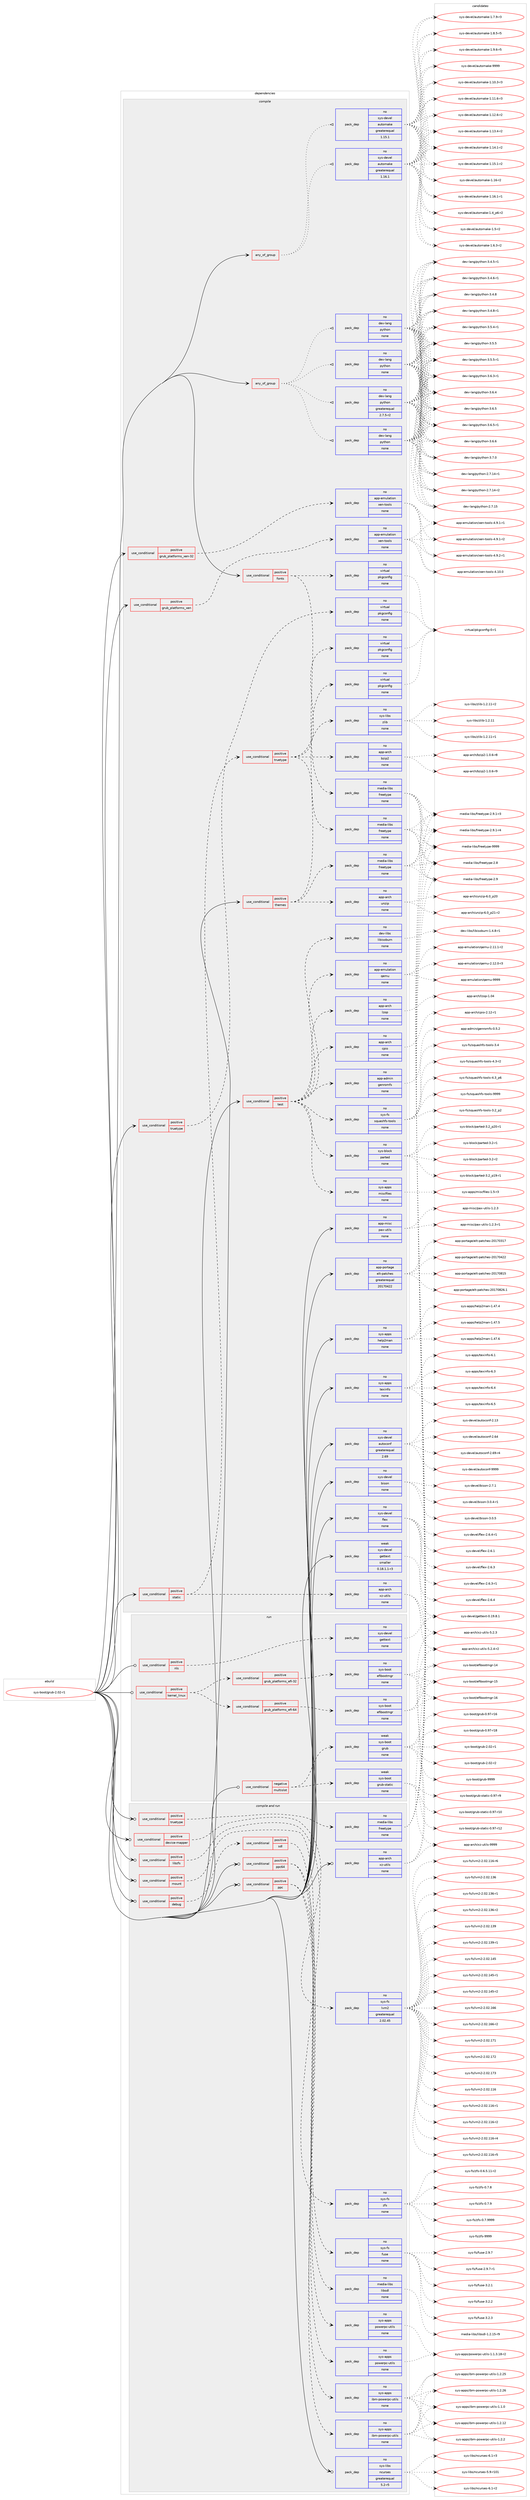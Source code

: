 digraph prolog {

# *************
# Graph options
# *************

newrank=true;
concentrate=true;
compound=true;
graph [rankdir=LR,fontname=Helvetica,fontsize=10,ranksep=1.5];#, ranksep=2.5, nodesep=0.2];
edge  [arrowhead=vee];
node  [fontname=Helvetica,fontsize=10];

# **********
# The ebuild
# **********

subgraph cluster_leftcol {
color=gray;
rank=same;
label=<<i>ebuild</i>>;
id [label="sys-boot/grub-2.02-r1", color=red, width=4, href="../sys-boot/grub-2.02-r1.svg"];
}

# ****************
# The dependencies
# ****************

subgraph cluster_midcol {
color=gray;
label=<<i>dependencies</i>>;
subgraph cluster_compile {
fillcolor="#eeeeee";
style=filled;
label=<<i>compile</i>>;
subgraph any62 {
dependency4917 [label=<<TABLE BORDER="0" CELLBORDER="1" CELLSPACING="0" CELLPADDING="4"><TR><TD CELLPADDING="10">any_of_group</TD></TR></TABLE>>, shape=none, color=red];subgraph pack3610 {
dependency4918 [label=<<TABLE BORDER="0" CELLBORDER="1" CELLSPACING="0" CELLPADDING="4" WIDTH="220"><TR><TD ROWSPAN="6" CELLPADDING="30">pack_dep</TD></TR><TR><TD WIDTH="110">no</TD></TR><TR><TD>dev-lang</TD></TR><TR><TD>python</TD></TR><TR><TD>none</TD></TR><TR><TD></TD></TR></TABLE>>, shape=none, color=blue];
}
dependency4917:e -> dependency4918:w [weight=20,style="dotted",arrowhead="oinv"];
subgraph pack3611 {
dependency4919 [label=<<TABLE BORDER="0" CELLBORDER="1" CELLSPACING="0" CELLPADDING="4" WIDTH="220"><TR><TD ROWSPAN="6" CELLPADDING="30">pack_dep</TD></TR><TR><TD WIDTH="110">no</TD></TR><TR><TD>dev-lang</TD></TR><TR><TD>python</TD></TR><TR><TD>none</TD></TR><TR><TD></TD></TR></TABLE>>, shape=none, color=blue];
}
dependency4917:e -> dependency4919:w [weight=20,style="dotted",arrowhead="oinv"];
subgraph pack3612 {
dependency4920 [label=<<TABLE BORDER="0" CELLBORDER="1" CELLSPACING="0" CELLPADDING="4" WIDTH="220"><TR><TD ROWSPAN="6" CELLPADDING="30">pack_dep</TD></TR><TR><TD WIDTH="110">no</TD></TR><TR><TD>dev-lang</TD></TR><TR><TD>python</TD></TR><TR><TD>none</TD></TR><TR><TD></TD></TR></TABLE>>, shape=none, color=blue];
}
dependency4917:e -> dependency4920:w [weight=20,style="dotted",arrowhead="oinv"];
subgraph pack3613 {
dependency4921 [label=<<TABLE BORDER="0" CELLBORDER="1" CELLSPACING="0" CELLPADDING="4" WIDTH="220"><TR><TD ROWSPAN="6" CELLPADDING="30">pack_dep</TD></TR><TR><TD WIDTH="110">no</TD></TR><TR><TD>dev-lang</TD></TR><TR><TD>python</TD></TR><TR><TD>greaterequal</TD></TR><TR><TD>2.7.5-r2</TD></TR></TABLE>>, shape=none, color=blue];
}
dependency4917:e -> dependency4921:w [weight=20,style="dotted",arrowhead="oinv"];
}
id:e -> dependency4917:w [weight=20,style="solid",arrowhead="vee"];
subgraph any63 {
dependency4922 [label=<<TABLE BORDER="0" CELLBORDER="1" CELLSPACING="0" CELLPADDING="4"><TR><TD CELLPADDING="10">any_of_group</TD></TR></TABLE>>, shape=none, color=red];subgraph pack3614 {
dependency4923 [label=<<TABLE BORDER="0" CELLBORDER="1" CELLSPACING="0" CELLPADDING="4" WIDTH="220"><TR><TD ROWSPAN="6" CELLPADDING="30">pack_dep</TD></TR><TR><TD WIDTH="110">no</TD></TR><TR><TD>sys-devel</TD></TR><TR><TD>automake</TD></TR><TR><TD>greaterequal</TD></TR><TR><TD>1.16.1</TD></TR></TABLE>>, shape=none, color=blue];
}
dependency4922:e -> dependency4923:w [weight=20,style="dotted",arrowhead="oinv"];
subgraph pack3615 {
dependency4924 [label=<<TABLE BORDER="0" CELLBORDER="1" CELLSPACING="0" CELLPADDING="4" WIDTH="220"><TR><TD ROWSPAN="6" CELLPADDING="30">pack_dep</TD></TR><TR><TD WIDTH="110">no</TD></TR><TR><TD>sys-devel</TD></TR><TR><TD>automake</TD></TR><TR><TD>greaterequal</TD></TR><TR><TD>1.15.1</TD></TR></TABLE>>, shape=none, color=blue];
}
dependency4922:e -> dependency4924:w [weight=20,style="dotted",arrowhead="oinv"];
}
id:e -> dependency4922:w [weight=20,style="solid",arrowhead="vee"];
subgraph cond1237 {
dependency4925 [label=<<TABLE BORDER="0" CELLBORDER="1" CELLSPACING="0" CELLPADDING="4"><TR><TD ROWSPAN="3" CELLPADDING="10">use_conditional</TD></TR><TR><TD>positive</TD></TR><TR><TD>fonts</TD></TR></TABLE>>, shape=none, color=red];
subgraph pack3616 {
dependency4926 [label=<<TABLE BORDER="0" CELLBORDER="1" CELLSPACING="0" CELLPADDING="4" WIDTH="220"><TR><TD ROWSPAN="6" CELLPADDING="30">pack_dep</TD></TR><TR><TD WIDTH="110">no</TD></TR><TR><TD>media-libs</TD></TR><TR><TD>freetype</TD></TR><TR><TD>none</TD></TR><TR><TD></TD></TR></TABLE>>, shape=none, color=blue];
}
dependency4925:e -> dependency4926:w [weight=20,style="dashed",arrowhead="vee"];
subgraph pack3617 {
dependency4927 [label=<<TABLE BORDER="0" CELLBORDER="1" CELLSPACING="0" CELLPADDING="4" WIDTH="220"><TR><TD ROWSPAN="6" CELLPADDING="30">pack_dep</TD></TR><TR><TD WIDTH="110">no</TD></TR><TR><TD>virtual</TD></TR><TR><TD>pkgconfig</TD></TR><TR><TD>none</TD></TR><TR><TD></TD></TR></TABLE>>, shape=none, color=blue];
}
dependency4925:e -> dependency4927:w [weight=20,style="dashed",arrowhead="vee"];
}
id:e -> dependency4925:w [weight=20,style="solid",arrowhead="vee"];
subgraph cond1238 {
dependency4928 [label=<<TABLE BORDER="0" CELLBORDER="1" CELLSPACING="0" CELLPADDING="4"><TR><TD ROWSPAN="3" CELLPADDING="10">use_conditional</TD></TR><TR><TD>positive</TD></TR><TR><TD>grub_platforms_xen</TD></TR></TABLE>>, shape=none, color=red];
subgraph pack3618 {
dependency4929 [label=<<TABLE BORDER="0" CELLBORDER="1" CELLSPACING="0" CELLPADDING="4" WIDTH="220"><TR><TD ROWSPAN="6" CELLPADDING="30">pack_dep</TD></TR><TR><TD WIDTH="110">no</TD></TR><TR><TD>app-emulation</TD></TR><TR><TD>xen-tools</TD></TR><TR><TD>none</TD></TR><TR><TD></TD></TR></TABLE>>, shape=none, color=blue];
}
dependency4928:e -> dependency4929:w [weight=20,style="dashed",arrowhead="vee"];
}
id:e -> dependency4928:w [weight=20,style="solid",arrowhead="vee"];
subgraph cond1239 {
dependency4930 [label=<<TABLE BORDER="0" CELLBORDER="1" CELLSPACING="0" CELLPADDING="4"><TR><TD ROWSPAN="3" CELLPADDING="10">use_conditional</TD></TR><TR><TD>positive</TD></TR><TR><TD>grub_platforms_xen-32</TD></TR></TABLE>>, shape=none, color=red];
subgraph pack3619 {
dependency4931 [label=<<TABLE BORDER="0" CELLBORDER="1" CELLSPACING="0" CELLPADDING="4" WIDTH="220"><TR><TD ROWSPAN="6" CELLPADDING="30">pack_dep</TD></TR><TR><TD WIDTH="110">no</TD></TR><TR><TD>app-emulation</TD></TR><TR><TD>xen-tools</TD></TR><TR><TD>none</TD></TR><TR><TD></TD></TR></TABLE>>, shape=none, color=blue];
}
dependency4930:e -> dependency4931:w [weight=20,style="dashed",arrowhead="vee"];
}
id:e -> dependency4930:w [weight=20,style="solid",arrowhead="vee"];
subgraph cond1240 {
dependency4932 [label=<<TABLE BORDER="0" CELLBORDER="1" CELLSPACING="0" CELLPADDING="4"><TR><TD ROWSPAN="3" CELLPADDING="10">use_conditional</TD></TR><TR><TD>positive</TD></TR><TR><TD>static</TD></TR></TABLE>>, shape=none, color=red];
subgraph pack3620 {
dependency4933 [label=<<TABLE BORDER="0" CELLBORDER="1" CELLSPACING="0" CELLPADDING="4" WIDTH="220"><TR><TD ROWSPAN="6" CELLPADDING="30">pack_dep</TD></TR><TR><TD WIDTH="110">no</TD></TR><TR><TD>app-arch</TD></TR><TR><TD>xz-utils</TD></TR><TR><TD>none</TD></TR><TR><TD></TD></TR></TABLE>>, shape=none, color=blue];
}
dependency4932:e -> dependency4933:w [weight=20,style="dashed",arrowhead="vee"];
subgraph cond1241 {
dependency4934 [label=<<TABLE BORDER="0" CELLBORDER="1" CELLSPACING="0" CELLPADDING="4"><TR><TD ROWSPAN="3" CELLPADDING="10">use_conditional</TD></TR><TR><TD>positive</TD></TR><TR><TD>truetype</TD></TR></TABLE>>, shape=none, color=red];
subgraph pack3621 {
dependency4935 [label=<<TABLE BORDER="0" CELLBORDER="1" CELLSPACING="0" CELLPADDING="4" WIDTH="220"><TR><TD ROWSPAN="6" CELLPADDING="30">pack_dep</TD></TR><TR><TD WIDTH="110">no</TD></TR><TR><TD>app-arch</TD></TR><TR><TD>bzip2</TD></TR><TR><TD>none</TD></TR><TR><TD></TD></TR></TABLE>>, shape=none, color=blue];
}
dependency4934:e -> dependency4935:w [weight=20,style="dashed",arrowhead="vee"];
subgraph pack3622 {
dependency4936 [label=<<TABLE BORDER="0" CELLBORDER="1" CELLSPACING="0" CELLPADDING="4" WIDTH="220"><TR><TD ROWSPAN="6" CELLPADDING="30">pack_dep</TD></TR><TR><TD WIDTH="110">no</TD></TR><TR><TD>media-libs</TD></TR><TR><TD>freetype</TD></TR><TR><TD>none</TD></TR><TR><TD></TD></TR></TABLE>>, shape=none, color=blue];
}
dependency4934:e -> dependency4936:w [weight=20,style="dashed",arrowhead="vee"];
subgraph pack3623 {
dependency4937 [label=<<TABLE BORDER="0" CELLBORDER="1" CELLSPACING="0" CELLPADDING="4" WIDTH="220"><TR><TD ROWSPAN="6" CELLPADDING="30">pack_dep</TD></TR><TR><TD WIDTH="110">no</TD></TR><TR><TD>sys-libs</TD></TR><TR><TD>zlib</TD></TR><TR><TD>none</TD></TR><TR><TD></TD></TR></TABLE>>, shape=none, color=blue];
}
dependency4934:e -> dependency4937:w [weight=20,style="dashed",arrowhead="vee"];
subgraph pack3624 {
dependency4938 [label=<<TABLE BORDER="0" CELLBORDER="1" CELLSPACING="0" CELLPADDING="4" WIDTH="220"><TR><TD ROWSPAN="6" CELLPADDING="30">pack_dep</TD></TR><TR><TD WIDTH="110">no</TD></TR><TR><TD>virtual</TD></TR><TR><TD>pkgconfig</TD></TR><TR><TD>none</TD></TR><TR><TD></TD></TR></TABLE>>, shape=none, color=blue];
}
dependency4934:e -> dependency4938:w [weight=20,style="dashed",arrowhead="vee"];
}
dependency4932:e -> dependency4934:w [weight=20,style="dashed",arrowhead="vee"];
}
id:e -> dependency4932:w [weight=20,style="solid",arrowhead="vee"];
subgraph cond1242 {
dependency4939 [label=<<TABLE BORDER="0" CELLBORDER="1" CELLSPACING="0" CELLPADDING="4"><TR><TD ROWSPAN="3" CELLPADDING="10">use_conditional</TD></TR><TR><TD>positive</TD></TR><TR><TD>test</TD></TR></TABLE>>, shape=none, color=red];
subgraph pack3625 {
dependency4940 [label=<<TABLE BORDER="0" CELLBORDER="1" CELLSPACING="0" CELLPADDING="4" WIDTH="220"><TR><TD ROWSPAN="6" CELLPADDING="30">pack_dep</TD></TR><TR><TD WIDTH="110">no</TD></TR><TR><TD>app-admin</TD></TR><TR><TD>genromfs</TD></TR><TR><TD>none</TD></TR><TR><TD></TD></TR></TABLE>>, shape=none, color=blue];
}
dependency4939:e -> dependency4940:w [weight=20,style="dashed",arrowhead="vee"];
subgraph pack3626 {
dependency4941 [label=<<TABLE BORDER="0" CELLBORDER="1" CELLSPACING="0" CELLPADDING="4" WIDTH="220"><TR><TD ROWSPAN="6" CELLPADDING="30">pack_dep</TD></TR><TR><TD WIDTH="110">no</TD></TR><TR><TD>app-arch</TD></TR><TR><TD>cpio</TD></TR><TR><TD>none</TD></TR><TR><TD></TD></TR></TABLE>>, shape=none, color=blue];
}
dependency4939:e -> dependency4941:w [weight=20,style="dashed",arrowhead="vee"];
subgraph pack3627 {
dependency4942 [label=<<TABLE BORDER="0" CELLBORDER="1" CELLSPACING="0" CELLPADDING="4" WIDTH="220"><TR><TD ROWSPAN="6" CELLPADDING="30">pack_dep</TD></TR><TR><TD WIDTH="110">no</TD></TR><TR><TD>app-arch</TD></TR><TR><TD>lzop</TD></TR><TR><TD>none</TD></TR><TR><TD></TD></TR></TABLE>>, shape=none, color=blue];
}
dependency4939:e -> dependency4942:w [weight=20,style="dashed",arrowhead="vee"];
subgraph pack3628 {
dependency4943 [label=<<TABLE BORDER="0" CELLBORDER="1" CELLSPACING="0" CELLPADDING="4" WIDTH="220"><TR><TD ROWSPAN="6" CELLPADDING="30">pack_dep</TD></TR><TR><TD WIDTH="110">no</TD></TR><TR><TD>app-emulation</TD></TR><TR><TD>qemu</TD></TR><TR><TD>none</TD></TR><TR><TD></TD></TR></TABLE>>, shape=none, color=blue];
}
dependency4939:e -> dependency4943:w [weight=20,style="dashed",arrowhead="vee"];
subgraph pack3629 {
dependency4944 [label=<<TABLE BORDER="0" CELLBORDER="1" CELLSPACING="0" CELLPADDING="4" WIDTH="220"><TR><TD ROWSPAN="6" CELLPADDING="30">pack_dep</TD></TR><TR><TD WIDTH="110">no</TD></TR><TR><TD>dev-libs</TD></TR><TR><TD>libisoburn</TD></TR><TR><TD>none</TD></TR><TR><TD></TD></TR></TABLE>>, shape=none, color=blue];
}
dependency4939:e -> dependency4944:w [weight=20,style="dashed",arrowhead="vee"];
subgraph pack3630 {
dependency4945 [label=<<TABLE BORDER="0" CELLBORDER="1" CELLSPACING="0" CELLPADDING="4" WIDTH="220"><TR><TD ROWSPAN="6" CELLPADDING="30">pack_dep</TD></TR><TR><TD WIDTH="110">no</TD></TR><TR><TD>sys-apps</TD></TR><TR><TD>miscfiles</TD></TR><TR><TD>none</TD></TR><TR><TD></TD></TR></TABLE>>, shape=none, color=blue];
}
dependency4939:e -> dependency4945:w [weight=20,style="dashed",arrowhead="vee"];
subgraph pack3631 {
dependency4946 [label=<<TABLE BORDER="0" CELLBORDER="1" CELLSPACING="0" CELLPADDING="4" WIDTH="220"><TR><TD ROWSPAN="6" CELLPADDING="30">pack_dep</TD></TR><TR><TD WIDTH="110">no</TD></TR><TR><TD>sys-block</TD></TR><TR><TD>parted</TD></TR><TR><TD>none</TD></TR><TR><TD></TD></TR></TABLE>>, shape=none, color=blue];
}
dependency4939:e -> dependency4946:w [weight=20,style="dashed",arrowhead="vee"];
subgraph pack3632 {
dependency4947 [label=<<TABLE BORDER="0" CELLBORDER="1" CELLSPACING="0" CELLPADDING="4" WIDTH="220"><TR><TD ROWSPAN="6" CELLPADDING="30">pack_dep</TD></TR><TR><TD WIDTH="110">no</TD></TR><TR><TD>sys-fs</TD></TR><TR><TD>squashfs-tools</TD></TR><TR><TD>none</TD></TR><TR><TD></TD></TR></TABLE>>, shape=none, color=blue];
}
dependency4939:e -> dependency4947:w [weight=20,style="dashed",arrowhead="vee"];
}
id:e -> dependency4939:w [weight=20,style="solid",arrowhead="vee"];
subgraph cond1243 {
dependency4948 [label=<<TABLE BORDER="0" CELLBORDER="1" CELLSPACING="0" CELLPADDING="4"><TR><TD ROWSPAN="3" CELLPADDING="10">use_conditional</TD></TR><TR><TD>positive</TD></TR><TR><TD>themes</TD></TR></TABLE>>, shape=none, color=red];
subgraph pack3633 {
dependency4949 [label=<<TABLE BORDER="0" CELLBORDER="1" CELLSPACING="0" CELLPADDING="4" WIDTH="220"><TR><TD ROWSPAN="6" CELLPADDING="30">pack_dep</TD></TR><TR><TD WIDTH="110">no</TD></TR><TR><TD>app-arch</TD></TR><TR><TD>unzip</TD></TR><TR><TD>none</TD></TR><TR><TD></TD></TR></TABLE>>, shape=none, color=blue];
}
dependency4948:e -> dependency4949:w [weight=20,style="dashed",arrowhead="vee"];
subgraph pack3634 {
dependency4950 [label=<<TABLE BORDER="0" CELLBORDER="1" CELLSPACING="0" CELLPADDING="4" WIDTH="220"><TR><TD ROWSPAN="6" CELLPADDING="30">pack_dep</TD></TR><TR><TD WIDTH="110">no</TD></TR><TR><TD>media-libs</TD></TR><TR><TD>freetype</TD></TR><TR><TD>none</TD></TR><TR><TD></TD></TR></TABLE>>, shape=none, color=blue];
}
dependency4948:e -> dependency4950:w [weight=20,style="dashed",arrowhead="vee"];
subgraph pack3635 {
dependency4951 [label=<<TABLE BORDER="0" CELLBORDER="1" CELLSPACING="0" CELLPADDING="4" WIDTH="220"><TR><TD ROWSPAN="6" CELLPADDING="30">pack_dep</TD></TR><TR><TD WIDTH="110">no</TD></TR><TR><TD>virtual</TD></TR><TR><TD>pkgconfig</TD></TR><TR><TD>none</TD></TR><TR><TD></TD></TR></TABLE>>, shape=none, color=blue];
}
dependency4948:e -> dependency4951:w [weight=20,style="dashed",arrowhead="vee"];
}
id:e -> dependency4948:w [weight=20,style="solid",arrowhead="vee"];
subgraph cond1244 {
dependency4952 [label=<<TABLE BORDER="0" CELLBORDER="1" CELLSPACING="0" CELLPADDING="4"><TR><TD ROWSPAN="3" CELLPADDING="10">use_conditional</TD></TR><TR><TD>positive</TD></TR><TR><TD>truetype</TD></TR></TABLE>>, shape=none, color=red];
subgraph pack3636 {
dependency4953 [label=<<TABLE BORDER="0" CELLBORDER="1" CELLSPACING="0" CELLPADDING="4" WIDTH="220"><TR><TD ROWSPAN="6" CELLPADDING="30">pack_dep</TD></TR><TR><TD WIDTH="110">no</TD></TR><TR><TD>virtual</TD></TR><TR><TD>pkgconfig</TD></TR><TR><TD>none</TD></TR><TR><TD></TD></TR></TABLE>>, shape=none, color=blue];
}
dependency4952:e -> dependency4953:w [weight=20,style="dashed",arrowhead="vee"];
}
id:e -> dependency4952:w [weight=20,style="solid",arrowhead="vee"];
subgraph pack3637 {
dependency4954 [label=<<TABLE BORDER="0" CELLBORDER="1" CELLSPACING="0" CELLPADDING="4" WIDTH="220"><TR><TD ROWSPAN="6" CELLPADDING="30">pack_dep</TD></TR><TR><TD WIDTH="110">no</TD></TR><TR><TD>app-misc</TD></TR><TR><TD>pax-utils</TD></TR><TR><TD>none</TD></TR><TR><TD></TD></TR></TABLE>>, shape=none, color=blue];
}
id:e -> dependency4954:w [weight=20,style="solid",arrowhead="vee"];
subgraph pack3638 {
dependency4955 [label=<<TABLE BORDER="0" CELLBORDER="1" CELLSPACING="0" CELLPADDING="4" WIDTH="220"><TR><TD ROWSPAN="6" CELLPADDING="30">pack_dep</TD></TR><TR><TD WIDTH="110">no</TD></TR><TR><TD>app-portage</TD></TR><TR><TD>elt-patches</TD></TR><TR><TD>greaterequal</TD></TR><TR><TD>20170422</TD></TR></TABLE>>, shape=none, color=blue];
}
id:e -> dependency4955:w [weight=20,style="solid",arrowhead="vee"];
subgraph pack3639 {
dependency4956 [label=<<TABLE BORDER="0" CELLBORDER="1" CELLSPACING="0" CELLPADDING="4" WIDTH="220"><TR><TD ROWSPAN="6" CELLPADDING="30">pack_dep</TD></TR><TR><TD WIDTH="110">no</TD></TR><TR><TD>sys-apps</TD></TR><TR><TD>help2man</TD></TR><TR><TD>none</TD></TR><TR><TD></TD></TR></TABLE>>, shape=none, color=blue];
}
id:e -> dependency4956:w [weight=20,style="solid",arrowhead="vee"];
subgraph pack3640 {
dependency4957 [label=<<TABLE BORDER="0" CELLBORDER="1" CELLSPACING="0" CELLPADDING="4" WIDTH="220"><TR><TD ROWSPAN="6" CELLPADDING="30">pack_dep</TD></TR><TR><TD WIDTH="110">no</TD></TR><TR><TD>sys-apps</TD></TR><TR><TD>texinfo</TD></TR><TR><TD>none</TD></TR><TR><TD></TD></TR></TABLE>>, shape=none, color=blue];
}
id:e -> dependency4957:w [weight=20,style="solid",arrowhead="vee"];
subgraph pack3641 {
dependency4958 [label=<<TABLE BORDER="0" CELLBORDER="1" CELLSPACING="0" CELLPADDING="4" WIDTH="220"><TR><TD ROWSPAN="6" CELLPADDING="30">pack_dep</TD></TR><TR><TD WIDTH="110">no</TD></TR><TR><TD>sys-devel</TD></TR><TR><TD>autoconf</TD></TR><TR><TD>greaterequal</TD></TR><TR><TD>2.69</TD></TR></TABLE>>, shape=none, color=blue];
}
id:e -> dependency4958:w [weight=20,style="solid",arrowhead="vee"];
subgraph pack3642 {
dependency4959 [label=<<TABLE BORDER="0" CELLBORDER="1" CELLSPACING="0" CELLPADDING="4" WIDTH="220"><TR><TD ROWSPAN="6" CELLPADDING="30">pack_dep</TD></TR><TR><TD WIDTH="110">no</TD></TR><TR><TD>sys-devel</TD></TR><TR><TD>bison</TD></TR><TR><TD>none</TD></TR><TR><TD></TD></TR></TABLE>>, shape=none, color=blue];
}
id:e -> dependency4959:w [weight=20,style="solid",arrowhead="vee"];
subgraph pack3643 {
dependency4960 [label=<<TABLE BORDER="0" CELLBORDER="1" CELLSPACING="0" CELLPADDING="4" WIDTH="220"><TR><TD ROWSPAN="6" CELLPADDING="30">pack_dep</TD></TR><TR><TD WIDTH="110">no</TD></TR><TR><TD>sys-devel</TD></TR><TR><TD>flex</TD></TR><TR><TD>none</TD></TR><TR><TD></TD></TR></TABLE>>, shape=none, color=blue];
}
id:e -> dependency4960:w [weight=20,style="solid",arrowhead="vee"];
subgraph pack3644 {
dependency4961 [label=<<TABLE BORDER="0" CELLBORDER="1" CELLSPACING="0" CELLPADDING="4" WIDTH="220"><TR><TD ROWSPAN="6" CELLPADDING="30">pack_dep</TD></TR><TR><TD WIDTH="110">weak</TD></TR><TR><TD>sys-devel</TD></TR><TR><TD>gettext</TD></TR><TR><TD>smaller</TD></TR><TR><TD>0.18.1.1-r3</TD></TR></TABLE>>, shape=none, color=blue];
}
id:e -> dependency4961:w [weight=20,style="solid",arrowhead="vee"];
}
subgraph cluster_compileandrun {
fillcolor="#eeeeee";
style=filled;
label=<<i>compile and run</i>>;
subgraph cond1245 {
dependency4962 [label=<<TABLE BORDER="0" CELLBORDER="1" CELLSPACING="0" CELLPADDING="4"><TR><TD ROWSPAN="3" CELLPADDING="10">use_conditional</TD></TR><TR><TD>positive</TD></TR><TR><TD>debug</TD></TR></TABLE>>, shape=none, color=red];
subgraph cond1246 {
dependency4963 [label=<<TABLE BORDER="0" CELLBORDER="1" CELLSPACING="0" CELLPADDING="4"><TR><TD ROWSPAN="3" CELLPADDING="10">use_conditional</TD></TR><TR><TD>positive</TD></TR><TR><TD>sdl</TD></TR></TABLE>>, shape=none, color=red];
subgraph pack3645 {
dependency4964 [label=<<TABLE BORDER="0" CELLBORDER="1" CELLSPACING="0" CELLPADDING="4" WIDTH="220"><TR><TD ROWSPAN="6" CELLPADDING="30">pack_dep</TD></TR><TR><TD WIDTH="110">no</TD></TR><TR><TD>media-libs</TD></TR><TR><TD>libsdl</TD></TR><TR><TD>none</TD></TR><TR><TD></TD></TR></TABLE>>, shape=none, color=blue];
}
dependency4963:e -> dependency4964:w [weight=20,style="dashed",arrowhead="vee"];
}
dependency4962:e -> dependency4963:w [weight=20,style="dashed",arrowhead="vee"];
}
id:e -> dependency4962:w [weight=20,style="solid",arrowhead="odotvee"];
subgraph cond1247 {
dependency4965 [label=<<TABLE BORDER="0" CELLBORDER="1" CELLSPACING="0" CELLPADDING="4"><TR><TD ROWSPAN="3" CELLPADDING="10">use_conditional</TD></TR><TR><TD>positive</TD></TR><TR><TD>device-mapper</TD></TR></TABLE>>, shape=none, color=red];
subgraph pack3646 {
dependency4966 [label=<<TABLE BORDER="0" CELLBORDER="1" CELLSPACING="0" CELLPADDING="4" WIDTH="220"><TR><TD ROWSPAN="6" CELLPADDING="30">pack_dep</TD></TR><TR><TD WIDTH="110">no</TD></TR><TR><TD>sys-fs</TD></TR><TR><TD>lvm2</TD></TR><TR><TD>greaterequal</TD></TR><TR><TD>2.02.45</TD></TR></TABLE>>, shape=none, color=blue];
}
dependency4965:e -> dependency4966:w [weight=20,style="dashed",arrowhead="vee"];
}
id:e -> dependency4965:w [weight=20,style="solid",arrowhead="odotvee"];
subgraph cond1248 {
dependency4967 [label=<<TABLE BORDER="0" CELLBORDER="1" CELLSPACING="0" CELLPADDING="4"><TR><TD ROWSPAN="3" CELLPADDING="10">use_conditional</TD></TR><TR><TD>positive</TD></TR><TR><TD>libzfs</TD></TR></TABLE>>, shape=none, color=red];
subgraph pack3647 {
dependency4968 [label=<<TABLE BORDER="0" CELLBORDER="1" CELLSPACING="0" CELLPADDING="4" WIDTH="220"><TR><TD ROWSPAN="6" CELLPADDING="30">pack_dep</TD></TR><TR><TD WIDTH="110">no</TD></TR><TR><TD>sys-fs</TD></TR><TR><TD>zfs</TD></TR><TR><TD>none</TD></TR><TR><TD></TD></TR></TABLE>>, shape=none, color=blue];
}
dependency4967:e -> dependency4968:w [weight=20,style="dashed",arrowhead="vee"];
}
id:e -> dependency4967:w [weight=20,style="solid",arrowhead="odotvee"];
subgraph cond1249 {
dependency4969 [label=<<TABLE BORDER="0" CELLBORDER="1" CELLSPACING="0" CELLPADDING="4"><TR><TD ROWSPAN="3" CELLPADDING="10">use_conditional</TD></TR><TR><TD>positive</TD></TR><TR><TD>mount</TD></TR></TABLE>>, shape=none, color=red];
subgraph pack3648 {
dependency4970 [label=<<TABLE BORDER="0" CELLBORDER="1" CELLSPACING="0" CELLPADDING="4" WIDTH="220"><TR><TD ROWSPAN="6" CELLPADDING="30">pack_dep</TD></TR><TR><TD WIDTH="110">no</TD></TR><TR><TD>sys-fs</TD></TR><TR><TD>fuse</TD></TR><TR><TD>none</TD></TR><TR><TD></TD></TR></TABLE>>, shape=none, color=blue];
}
dependency4969:e -> dependency4970:w [weight=20,style="dashed",arrowhead="vee"];
}
id:e -> dependency4969:w [weight=20,style="solid",arrowhead="odotvee"];
subgraph cond1250 {
dependency4971 [label=<<TABLE BORDER="0" CELLBORDER="1" CELLSPACING="0" CELLPADDING="4"><TR><TD ROWSPAN="3" CELLPADDING="10">use_conditional</TD></TR><TR><TD>positive</TD></TR><TR><TD>ppc</TD></TR></TABLE>>, shape=none, color=red];
subgraph pack3649 {
dependency4972 [label=<<TABLE BORDER="0" CELLBORDER="1" CELLSPACING="0" CELLPADDING="4" WIDTH="220"><TR><TD ROWSPAN="6" CELLPADDING="30">pack_dep</TD></TR><TR><TD WIDTH="110">no</TD></TR><TR><TD>sys-apps</TD></TR><TR><TD>ibm-powerpc-utils</TD></TR><TR><TD>none</TD></TR><TR><TD></TD></TR></TABLE>>, shape=none, color=blue];
}
dependency4971:e -> dependency4972:w [weight=20,style="dashed",arrowhead="vee"];
subgraph pack3650 {
dependency4973 [label=<<TABLE BORDER="0" CELLBORDER="1" CELLSPACING="0" CELLPADDING="4" WIDTH="220"><TR><TD ROWSPAN="6" CELLPADDING="30">pack_dep</TD></TR><TR><TD WIDTH="110">no</TD></TR><TR><TD>sys-apps</TD></TR><TR><TD>powerpc-utils</TD></TR><TR><TD>none</TD></TR><TR><TD></TD></TR></TABLE>>, shape=none, color=blue];
}
dependency4971:e -> dependency4973:w [weight=20,style="dashed",arrowhead="vee"];
}
id:e -> dependency4971:w [weight=20,style="solid",arrowhead="odotvee"];
subgraph cond1251 {
dependency4974 [label=<<TABLE BORDER="0" CELLBORDER="1" CELLSPACING="0" CELLPADDING="4"><TR><TD ROWSPAN="3" CELLPADDING="10">use_conditional</TD></TR><TR><TD>positive</TD></TR><TR><TD>ppc64</TD></TR></TABLE>>, shape=none, color=red];
subgraph pack3651 {
dependency4975 [label=<<TABLE BORDER="0" CELLBORDER="1" CELLSPACING="0" CELLPADDING="4" WIDTH="220"><TR><TD ROWSPAN="6" CELLPADDING="30">pack_dep</TD></TR><TR><TD WIDTH="110">no</TD></TR><TR><TD>sys-apps</TD></TR><TR><TD>ibm-powerpc-utils</TD></TR><TR><TD>none</TD></TR><TR><TD></TD></TR></TABLE>>, shape=none, color=blue];
}
dependency4974:e -> dependency4975:w [weight=20,style="dashed",arrowhead="vee"];
subgraph pack3652 {
dependency4976 [label=<<TABLE BORDER="0" CELLBORDER="1" CELLSPACING="0" CELLPADDING="4" WIDTH="220"><TR><TD ROWSPAN="6" CELLPADDING="30">pack_dep</TD></TR><TR><TD WIDTH="110">no</TD></TR><TR><TD>sys-apps</TD></TR><TR><TD>powerpc-utils</TD></TR><TR><TD>none</TD></TR><TR><TD></TD></TR></TABLE>>, shape=none, color=blue];
}
dependency4974:e -> dependency4976:w [weight=20,style="dashed",arrowhead="vee"];
}
id:e -> dependency4974:w [weight=20,style="solid",arrowhead="odotvee"];
subgraph cond1252 {
dependency4977 [label=<<TABLE BORDER="0" CELLBORDER="1" CELLSPACING="0" CELLPADDING="4"><TR><TD ROWSPAN="3" CELLPADDING="10">use_conditional</TD></TR><TR><TD>positive</TD></TR><TR><TD>truetype</TD></TR></TABLE>>, shape=none, color=red];
subgraph pack3653 {
dependency4978 [label=<<TABLE BORDER="0" CELLBORDER="1" CELLSPACING="0" CELLPADDING="4" WIDTH="220"><TR><TD ROWSPAN="6" CELLPADDING="30">pack_dep</TD></TR><TR><TD WIDTH="110">no</TD></TR><TR><TD>media-libs</TD></TR><TR><TD>freetype</TD></TR><TR><TD>none</TD></TR><TR><TD></TD></TR></TABLE>>, shape=none, color=blue];
}
dependency4977:e -> dependency4978:w [weight=20,style="dashed",arrowhead="vee"];
}
id:e -> dependency4977:w [weight=20,style="solid",arrowhead="odotvee"];
subgraph pack3654 {
dependency4979 [label=<<TABLE BORDER="0" CELLBORDER="1" CELLSPACING="0" CELLPADDING="4" WIDTH="220"><TR><TD ROWSPAN="6" CELLPADDING="30">pack_dep</TD></TR><TR><TD WIDTH="110">no</TD></TR><TR><TD>app-arch</TD></TR><TR><TD>xz-utils</TD></TR><TR><TD>none</TD></TR><TR><TD></TD></TR></TABLE>>, shape=none, color=blue];
}
id:e -> dependency4979:w [weight=20,style="solid",arrowhead="odotvee"];
subgraph pack3655 {
dependency4980 [label=<<TABLE BORDER="0" CELLBORDER="1" CELLSPACING="0" CELLPADDING="4" WIDTH="220"><TR><TD ROWSPAN="6" CELLPADDING="30">pack_dep</TD></TR><TR><TD WIDTH="110">no</TD></TR><TR><TD>sys-libs</TD></TR><TR><TD>ncurses</TD></TR><TR><TD>greaterequal</TD></TR><TR><TD>5.2-r5</TD></TR></TABLE>>, shape=none, color=blue];
}
id:e -> dependency4980:w [weight=20,style="solid",arrowhead="odotvee"];
}
subgraph cluster_run {
fillcolor="#eeeeee";
style=filled;
label=<<i>run</i>>;
subgraph cond1253 {
dependency4981 [label=<<TABLE BORDER="0" CELLBORDER="1" CELLSPACING="0" CELLPADDING="4"><TR><TD ROWSPAN="3" CELLPADDING="10">use_conditional</TD></TR><TR><TD>negative</TD></TR><TR><TD>multislot</TD></TR></TABLE>>, shape=none, color=red];
subgraph pack3656 {
dependency4982 [label=<<TABLE BORDER="0" CELLBORDER="1" CELLSPACING="0" CELLPADDING="4" WIDTH="220"><TR><TD ROWSPAN="6" CELLPADDING="30">pack_dep</TD></TR><TR><TD WIDTH="110">weak</TD></TR><TR><TD>sys-boot</TD></TR><TR><TD>grub</TD></TR><TR><TD>none</TD></TR><TR><TD></TD></TR></TABLE>>, shape=none, color=blue];
}
dependency4981:e -> dependency4982:w [weight=20,style="dashed",arrowhead="vee"];
subgraph pack3657 {
dependency4983 [label=<<TABLE BORDER="0" CELLBORDER="1" CELLSPACING="0" CELLPADDING="4" WIDTH="220"><TR><TD ROWSPAN="6" CELLPADDING="30">pack_dep</TD></TR><TR><TD WIDTH="110">weak</TD></TR><TR><TD>sys-boot</TD></TR><TR><TD>grub-static</TD></TR><TR><TD>none</TD></TR><TR><TD></TD></TR></TABLE>>, shape=none, color=blue];
}
dependency4981:e -> dependency4983:w [weight=20,style="dashed",arrowhead="vee"];
}
id:e -> dependency4981:w [weight=20,style="solid",arrowhead="odot"];
subgraph cond1254 {
dependency4984 [label=<<TABLE BORDER="0" CELLBORDER="1" CELLSPACING="0" CELLPADDING="4"><TR><TD ROWSPAN="3" CELLPADDING="10">use_conditional</TD></TR><TR><TD>positive</TD></TR><TR><TD>kernel_linux</TD></TR></TABLE>>, shape=none, color=red];
subgraph cond1255 {
dependency4985 [label=<<TABLE BORDER="0" CELLBORDER="1" CELLSPACING="0" CELLPADDING="4"><TR><TD ROWSPAN="3" CELLPADDING="10">use_conditional</TD></TR><TR><TD>positive</TD></TR><TR><TD>grub_platforms_efi-32</TD></TR></TABLE>>, shape=none, color=red];
subgraph pack3658 {
dependency4986 [label=<<TABLE BORDER="0" CELLBORDER="1" CELLSPACING="0" CELLPADDING="4" WIDTH="220"><TR><TD ROWSPAN="6" CELLPADDING="30">pack_dep</TD></TR><TR><TD WIDTH="110">no</TD></TR><TR><TD>sys-boot</TD></TR><TR><TD>efibootmgr</TD></TR><TR><TD>none</TD></TR><TR><TD></TD></TR></TABLE>>, shape=none, color=blue];
}
dependency4985:e -> dependency4986:w [weight=20,style="dashed",arrowhead="vee"];
}
dependency4984:e -> dependency4985:w [weight=20,style="dashed",arrowhead="vee"];
subgraph cond1256 {
dependency4987 [label=<<TABLE BORDER="0" CELLBORDER="1" CELLSPACING="0" CELLPADDING="4"><TR><TD ROWSPAN="3" CELLPADDING="10">use_conditional</TD></TR><TR><TD>positive</TD></TR><TR><TD>grub_platforms_efi-64</TD></TR></TABLE>>, shape=none, color=red];
subgraph pack3659 {
dependency4988 [label=<<TABLE BORDER="0" CELLBORDER="1" CELLSPACING="0" CELLPADDING="4" WIDTH="220"><TR><TD ROWSPAN="6" CELLPADDING="30">pack_dep</TD></TR><TR><TD WIDTH="110">no</TD></TR><TR><TD>sys-boot</TD></TR><TR><TD>efibootmgr</TD></TR><TR><TD>none</TD></TR><TR><TD></TD></TR></TABLE>>, shape=none, color=blue];
}
dependency4987:e -> dependency4988:w [weight=20,style="dashed",arrowhead="vee"];
}
dependency4984:e -> dependency4987:w [weight=20,style="dashed",arrowhead="vee"];
}
id:e -> dependency4984:w [weight=20,style="solid",arrowhead="odot"];
subgraph cond1257 {
dependency4989 [label=<<TABLE BORDER="0" CELLBORDER="1" CELLSPACING="0" CELLPADDING="4"><TR><TD ROWSPAN="3" CELLPADDING="10">use_conditional</TD></TR><TR><TD>positive</TD></TR><TR><TD>nls</TD></TR></TABLE>>, shape=none, color=red];
subgraph pack3660 {
dependency4990 [label=<<TABLE BORDER="0" CELLBORDER="1" CELLSPACING="0" CELLPADDING="4" WIDTH="220"><TR><TD ROWSPAN="6" CELLPADDING="30">pack_dep</TD></TR><TR><TD WIDTH="110">no</TD></TR><TR><TD>sys-devel</TD></TR><TR><TD>gettext</TD></TR><TR><TD>none</TD></TR><TR><TD></TD></TR></TABLE>>, shape=none, color=blue];
}
dependency4989:e -> dependency4990:w [weight=20,style="dashed",arrowhead="vee"];
}
id:e -> dependency4989:w [weight=20,style="solid",arrowhead="odot"];
}
}

# **************
# The candidates
# **************

subgraph cluster_choices {
rank=same;
color=gray;
label=<<i>candidates</i>>;

subgraph choice3610 {
color=black;
nodesep=1;
choice100101118451089711010347112121116104111110455046554649524511449 [label="dev-lang/python-2.7.14-r1", color=red, width=4,href="../dev-lang/python-2.7.14-r1.svg"];
choice100101118451089711010347112121116104111110455046554649524511450 [label="dev-lang/python-2.7.14-r2", color=red, width=4,href="../dev-lang/python-2.7.14-r2.svg"];
choice10010111845108971101034711212111610411111045504655464953 [label="dev-lang/python-2.7.15", color=red, width=4,href="../dev-lang/python-2.7.15.svg"];
choice1001011184510897110103471121211161041111104551465246534511449 [label="dev-lang/python-3.4.5-r1", color=red, width=4,href="../dev-lang/python-3.4.5-r1.svg"];
choice1001011184510897110103471121211161041111104551465246544511449 [label="dev-lang/python-3.4.6-r1", color=red, width=4,href="../dev-lang/python-3.4.6-r1.svg"];
choice100101118451089711010347112121116104111110455146524656 [label="dev-lang/python-3.4.8", color=red, width=4,href="../dev-lang/python-3.4.8.svg"];
choice1001011184510897110103471121211161041111104551465246564511449 [label="dev-lang/python-3.4.8-r1", color=red, width=4,href="../dev-lang/python-3.4.8-r1.svg"];
choice1001011184510897110103471121211161041111104551465346524511449 [label="dev-lang/python-3.5.4-r1", color=red, width=4,href="../dev-lang/python-3.5.4-r1.svg"];
choice100101118451089711010347112121116104111110455146534653 [label="dev-lang/python-3.5.5", color=red, width=4,href="../dev-lang/python-3.5.5.svg"];
choice1001011184510897110103471121211161041111104551465346534511449 [label="dev-lang/python-3.5.5-r1", color=red, width=4,href="../dev-lang/python-3.5.5-r1.svg"];
choice1001011184510897110103471121211161041111104551465446514511449 [label="dev-lang/python-3.6.3-r1", color=red, width=4,href="../dev-lang/python-3.6.3-r1.svg"];
choice100101118451089711010347112121116104111110455146544652 [label="dev-lang/python-3.6.4", color=red, width=4,href="../dev-lang/python-3.6.4.svg"];
choice100101118451089711010347112121116104111110455146544653 [label="dev-lang/python-3.6.5", color=red, width=4,href="../dev-lang/python-3.6.5.svg"];
choice1001011184510897110103471121211161041111104551465446534511449 [label="dev-lang/python-3.6.5-r1", color=red, width=4,href="../dev-lang/python-3.6.5-r1.svg"];
choice100101118451089711010347112121116104111110455146544654 [label="dev-lang/python-3.6.6", color=red, width=4,href="../dev-lang/python-3.6.6.svg"];
choice100101118451089711010347112121116104111110455146554648 [label="dev-lang/python-3.7.0", color=red, width=4,href="../dev-lang/python-3.7.0.svg"];
dependency4918:e -> choice100101118451089711010347112121116104111110455046554649524511449:w [style=dotted,weight="100"];
dependency4918:e -> choice100101118451089711010347112121116104111110455046554649524511450:w [style=dotted,weight="100"];
dependency4918:e -> choice10010111845108971101034711212111610411111045504655464953:w [style=dotted,weight="100"];
dependency4918:e -> choice1001011184510897110103471121211161041111104551465246534511449:w [style=dotted,weight="100"];
dependency4918:e -> choice1001011184510897110103471121211161041111104551465246544511449:w [style=dotted,weight="100"];
dependency4918:e -> choice100101118451089711010347112121116104111110455146524656:w [style=dotted,weight="100"];
dependency4918:e -> choice1001011184510897110103471121211161041111104551465246564511449:w [style=dotted,weight="100"];
dependency4918:e -> choice1001011184510897110103471121211161041111104551465346524511449:w [style=dotted,weight="100"];
dependency4918:e -> choice100101118451089711010347112121116104111110455146534653:w [style=dotted,weight="100"];
dependency4918:e -> choice1001011184510897110103471121211161041111104551465346534511449:w [style=dotted,weight="100"];
dependency4918:e -> choice1001011184510897110103471121211161041111104551465446514511449:w [style=dotted,weight="100"];
dependency4918:e -> choice100101118451089711010347112121116104111110455146544652:w [style=dotted,weight="100"];
dependency4918:e -> choice100101118451089711010347112121116104111110455146544653:w [style=dotted,weight="100"];
dependency4918:e -> choice1001011184510897110103471121211161041111104551465446534511449:w [style=dotted,weight="100"];
dependency4918:e -> choice100101118451089711010347112121116104111110455146544654:w [style=dotted,weight="100"];
dependency4918:e -> choice100101118451089711010347112121116104111110455146554648:w [style=dotted,weight="100"];
}
subgraph choice3611 {
color=black;
nodesep=1;
choice100101118451089711010347112121116104111110455046554649524511449 [label="dev-lang/python-2.7.14-r1", color=red, width=4,href="../dev-lang/python-2.7.14-r1.svg"];
choice100101118451089711010347112121116104111110455046554649524511450 [label="dev-lang/python-2.7.14-r2", color=red, width=4,href="../dev-lang/python-2.7.14-r2.svg"];
choice10010111845108971101034711212111610411111045504655464953 [label="dev-lang/python-2.7.15", color=red, width=4,href="../dev-lang/python-2.7.15.svg"];
choice1001011184510897110103471121211161041111104551465246534511449 [label="dev-lang/python-3.4.5-r1", color=red, width=4,href="../dev-lang/python-3.4.5-r1.svg"];
choice1001011184510897110103471121211161041111104551465246544511449 [label="dev-lang/python-3.4.6-r1", color=red, width=4,href="../dev-lang/python-3.4.6-r1.svg"];
choice100101118451089711010347112121116104111110455146524656 [label="dev-lang/python-3.4.8", color=red, width=4,href="../dev-lang/python-3.4.8.svg"];
choice1001011184510897110103471121211161041111104551465246564511449 [label="dev-lang/python-3.4.8-r1", color=red, width=4,href="../dev-lang/python-3.4.8-r1.svg"];
choice1001011184510897110103471121211161041111104551465346524511449 [label="dev-lang/python-3.5.4-r1", color=red, width=4,href="../dev-lang/python-3.5.4-r1.svg"];
choice100101118451089711010347112121116104111110455146534653 [label="dev-lang/python-3.5.5", color=red, width=4,href="../dev-lang/python-3.5.5.svg"];
choice1001011184510897110103471121211161041111104551465346534511449 [label="dev-lang/python-3.5.5-r1", color=red, width=4,href="../dev-lang/python-3.5.5-r1.svg"];
choice1001011184510897110103471121211161041111104551465446514511449 [label="dev-lang/python-3.6.3-r1", color=red, width=4,href="../dev-lang/python-3.6.3-r1.svg"];
choice100101118451089711010347112121116104111110455146544652 [label="dev-lang/python-3.6.4", color=red, width=4,href="../dev-lang/python-3.6.4.svg"];
choice100101118451089711010347112121116104111110455146544653 [label="dev-lang/python-3.6.5", color=red, width=4,href="../dev-lang/python-3.6.5.svg"];
choice1001011184510897110103471121211161041111104551465446534511449 [label="dev-lang/python-3.6.5-r1", color=red, width=4,href="../dev-lang/python-3.6.5-r1.svg"];
choice100101118451089711010347112121116104111110455146544654 [label="dev-lang/python-3.6.6", color=red, width=4,href="../dev-lang/python-3.6.6.svg"];
choice100101118451089711010347112121116104111110455146554648 [label="dev-lang/python-3.7.0", color=red, width=4,href="../dev-lang/python-3.7.0.svg"];
dependency4919:e -> choice100101118451089711010347112121116104111110455046554649524511449:w [style=dotted,weight="100"];
dependency4919:e -> choice100101118451089711010347112121116104111110455046554649524511450:w [style=dotted,weight="100"];
dependency4919:e -> choice10010111845108971101034711212111610411111045504655464953:w [style=dotted,weight="100"];
dependency4919:e -> choice1001011184510897110103471121211161041111104551465246534511449:w [style=dotted,weight="100"];
dependency4919:e -> choice1001011184510897110103471121211161041111104551465246544511449:w [style=dotted,weight="100"];
dependency4919:e -> choice100101118451089711010347112121116104111110455146524656:w [style=dotted,weight="100"];
dependency4919:e -> choice1001011184510897110103471121211161041111104551465246564511449:w [style=dotted,weight="100"];
dependency4919:e -> choice1001011184510897110103471121211161041111104551465346524511449:w [style=dotted,weight="100"];
dependency4919:e -> choice100101118451089711010347112121116104111110455146534653:w [style=dotted,weight="100"];
dependency4919:e -> choice1001011184510897110103471121211161041111104551465346534511449:w [style=dotted,weight="100"];
dependency4919:e -> choice1001011184510897110103471121211161041111104551465446514511449:w [style=dotted,weight="100"];
dependency4919:e -> choice100101118451089711010347112121116104111110455146544652:w [style=dotted,weight="100"];
dependency4919:e -> choice100101118451089711010347112121116104111110455146544653:w [style=dotted,weight="100"];
dependency4919:e -> choice1001011184510897110103471121211161041111104551465446534511449:w [style=dotted,weight="100"];
dependency4919:e -> choice100101118451089711010347112121116104111110455146544654:w [style=dotted,weight="100"];
dependency4919:e -> choice100101118451089711010347112121116104111110455146554648:w [style=dotted,weight="100"];
}
subgraph choice3612 {
color=black;
nodesep=1;
choice100101118451089711010347112121116104111110455046554649524511449 [label="dev-lang/python-2.7.14-r1", color=red, width=4,href="../dev-lang/python-2.7.14-r1.svg"];
choice100101118451089711010347112121116104111110455046554649524511450 [label="dev-lang/python-2.7.14-r2", color=red, width=4,href="../dev-lang/python-2.7.14-r2.svg"];
choice10010111845108971101034711212111610411111045504655464953 [label="dev-lang/python-2.7.15", color=red, width=4,href="../dev-lang/python-2.7.15.svg"];
choice1001011184510897110103471121211161041111104551465246534511449 [label="dev-lang/python-3.4.5-r1", color=red, width=4,href="../dev-lang/python-3.4.5-r1.svg"];
choice1001011184510897110103471121211161041111104551465246544511449 [label="dev-lang/python-3.4.6-r1", color=red, width=4,href="../dev-lang/python-3.4.6-r1.svg"];
choice100101118451089711010347112121116104111110455146524656 [label="dev-lang/python-3.4.8", color=red, width=4,href="../dev-lang/python-3.4.8.svg"];
choice1001011184510897110103471121211161041111104551465246564511449 [label="dev-lang/python-3.4.8-r1", color=red, width=4,href="../dev-lang/python-3.4.8-r1.svg"];
choice1001011184510897110103471121211161041111104551465346524511449 [label="dev-lang/python-3.5.4-r1", color=red, width=4,href="../dev-lang/python-3.5.4-r1.svg"];
choice100101118451089711010347112121116104111110455146534653 [label="dev-lang/python-3.5.5", color=red, width=4,href="../dev-lang/python-3.5.5.svg"];
choice1001011184510897110103471121211161041111104551465346534511449 [label="dev-lang/python-3.5.5-r1", color=red, width=4,href="../dev-lang/python-3.5.5-r1.svg"];
choice1001011184510897110103471121211161041111104551465446514511449 [label="dev-lang/python-3.6.3-r1", color=red, width=4,href="../dev-lang/python-3.6.3-r1.svg"];
choice100101118451089711010347112121116104111110455146544652 [label="dev-lang/python-3.6.4", color=red, width=4,href="../dev-lang/python-3.6.4.svg"];
choice100101118451089711010347112121116104111110455146544653 [label="dev-lang/python-3.6.5", color=red, width=4,href="../dev-lang/python-3.6.5.svg"];
choice1001011184510897110103471121211161041111104551465446534511449 [label="dev-lang/python-3.6.5-r1", color=red, width=4,href="../dev-lang/python-3.6.5-r1.svg"];
choice100101118451089711010347112121116104111110455146544654 [label="dev-lang/python-3.6.6", color=red, width=4,href="../dev-lang/python-3.6.6.svg"];
choice100101118451089711010347112121116104111110455146554648 [label="dev-lang/python-3.7.0", color=red, width=4,href="../dev-lang/python-3.7.0.svg"];
dependency4920:e -> choice100101118451089711010347112121116104111110455046554649524511449:w [style=dotted,weight="100"];
dependency4920:e -> choice100101118451089711010347112121116104111110455046554649524511450:w [style=dotted,weight="100"];
dependency4920:e -> choice10010111845108971101034711212111610411111045504655464953:w [style=dotted,weight="100"];
dependency4920:e -> choice1001011184510897110103471121211161041111104551465246534511449:w [style=dotted,weight="100"];
dependency4920:e -> choice1001011184510897110103471121211161041111104551465246544511449:w [style=dotted,weight="100"];
dependency4920:e -> choice100101118451089711010347112121116104111110455146524656:w [style=dotted,weight="100"];
dependency4920:e -> choice1001011184510897110103471121211161041111104551465246564511449:w [style=dotted,weight="100"];
dependency4920:e -> choice1001011184510897110103471121211161041111104551465346524511449:w [style=dotted,weight="100"];
dependency4920:e -> choice100101118451089711010347112121116104111110455146534653:w [style=dotted,weight="100"];
dependency4920:e -> choice1001011184510897110103471121211161041111104551465346534511449:w [style=dotted,weight="100"];
dependency4920:e -> choice1001011184510897110103471121211161041111104551465446514511449:w [style=dotted,weight="100"];
dependency4920:e -> choice100101118451089711010347112121116104111110455146544652:w [style=dotted,weight="100"];
dependency4920:e -> choice100101118451089711010347112121116104111110455146544653:w [style=dotted,weight="100"];
dependency4920:e -> choice1001011184510897110103471121211161041111104551465446534511449:w [style=dotted,weight="100"];
dependency4920:e -> choice100101118451089711010347112121116104111110455146544654:w [style=dotted,weight="100"];
dependency4920:e -> choice100101118451089711010347112121116104111110455146554648:w [style=dotted,weight="100"];
}
subgraph choice3613 {
color=black;
nodesep=1;
choice100101118451089711010347112121116104111110455046554649524511449 [label="dev-lang/python-2.7.14-r1", color=red, width=4,href="../dev-lang/python-2.7.14-r1.svg"];
choice100101118451089711010347112121116104111110455046554649524511450 [label="dev-lang/python-2.7.14-r2", color=red, width=4,href="../dev-lang/python-2.7.14-r2.svg"];
choice10010111845108971101034711212111610411111045504655464953 [label="dev-lang/python-2.7.15", color=red, width=4,href="../dev-lang/python-2.7.15.svg"];
choice1001011184510897110103471121211161041111104551465246534511449 [label="dev-lang/python-3.4.5-r1", color=red, width=4,href="../dev-lang/python-3.4.5-r1.svg"];
choice1001011184510897110103471121211161041111104551465246544511449 [label="dev-lang/python-3.4.6-r1", color=red, width=4,href="../dev-lang/python-3.4.6-r1.svg"];
choice100101118451089711010347112121116104111110455146524656 [label="dev-lang/python-3.4.8", color=red, width=4,href="../dev-lang/python-3.4.8.svg"];
choice1001011184510897110103471121211161041111104551465246564511449 [label="dev-lang/python-3.4.8-r1", color=red, width=4,href="../dev-lang/python-3.4.8-r1.svg"];
choice1001011184510897110103471121211161041111104551465346524511449 [label="dev-lang/python-3.5.4-r1", color=red, width=4,href="../dev-lang/python-3.5.4-r1.svg"];
choice100101118451089711010347112121116104111110455146534653 [label="dev-lang/python-3.5.5", color=red, width=4,href="../dev-lang/python-3.5.5.svg"];
choice1001011184510897110103471121211161041111104551465346534511449 [label="dev-lang/python-3.5.5-r1", color=red, width=4,href="../dev-lang/python-3.5.5-r1.svg"];
choice1001011184510897110103471121211161041111104551465446514511449 [label="dev-lang/python-3.6.3-r1", color=red, width=4,href="../dev-lang/python-3.6.3-r1.svg"];
choice100101118451089711010347112121116104111110455146544652 [label="dev-lang/python-3.6.4", color=red, width=4,href="../dev-lang/python-3.6.4.svg"];
choice100101118451089711010347112121116104111110455146544653 [label="dev-lang/python-3.6.5", color=red, width=4,href="../dev-lang/python-3.6.5.svg"];
choice1001011184510897110103471121211161041111104551465446534511449 [label="dev-lang/python-3.6.5-r1", color=red, width=4,href="../dev-lang/python-3.6.5-r1.svg"];
choice100101118451089711010347112121116104111110455146544654 [label="dev-lang/python-3.6.6", color=red, width=4,href="../dev-lang/python-3.6.6.svg"];
choice100101118451089711010347112121116104111110455146554648 [label="dev-lang/python-3.7.0", color=red, width=4,href="../dev-lang/python-3.7.0.svg"];
dependency4921:e -> choice100101118451089711010347112121116104111110455046554649524511449:w [style=dotted,weight="100"];
dependency4921:e -> choice100101118451089711010347112121116104111110455046554649524511450:w [style=dotted,weight="100"];
dependency4921:e -> choice10010111845108971101034711212111610411111045504655464953:w [style=dotted,weight="100"];
dependency4921:e -> choice1001011184510897110103471121211161041111104551465246534511449:w [style=dotted,weight="100"];
dependency4921:e -> choice1001011184510897110103471121211161041111104551465246544511449:w [style=dotted,weight="100"];
dependency4921:e -> choice100101118451089711010347112121116104111110455146524656:w [style=dotted,weight="100"];
dependency4921:e -> choice1001011184510897110103471121211161041111104551465246564511449:w [style=dotted,weight="100"];
dependency4921:e -> choice1001011184510897110103471121211161041111104551465346524511449:w [style=dotted,weight="100"];
dependency4921:e -> choice100101118451089711010347112121116104111110455146534653:w [style=dotted,weight="100"];
dependency4921:e -> choice1001011184510897110103471121211161041111104551465346534511449:w [style=dotted,weight="100"];
dependency4921:e -> choice1001011184510897110103471121211161041111104551465446514511449:w [style=dotted,weight="100"];
dependency4921:e -> choice100101118451089711010347112121116104111110455146544652:w [style=dotted,weight="100"];
dependency4921:e -> choice100101118451089711010347112121116104111110455146544653:w [style=dotted,weight="100"];
dependency4921:e -> choice1001011184510897110103471121211161041111104551465446534511449:w [style=dotted,weight="100"];
dependency4921:e -> choice100101118451089711010347112121116104111110455146544654:w [style=dotted,weight="100"];
dependency4921:e -> choice100101118451089711010347112121116104111110455146554648:w [style=dotted,weight="100"];
}
subgraph choice3614 {
color=black;
nodesep=1;
choice11512111545100101118101108479711711611110997107101454946494846514511451 [label="sys-devel/automake-1.10.3-r3", color=red, width=4,href="../sys-devel/automake-1.10.3-r3.svg"];
choice11512111545100101118101108479711711611110997107101454946494946544511451 [label="sys-devel/automake-1.11.6-r3", color=red, width=4,href="../sys-devel/automake-1.11.6-r3.svg"];
choice11512111545100101118101108479711711611110997107101454946495046544511450 [label="sys-devel/automake-1.12.6-r2", color=red, width=4,href="../sys-devel/automake-1.12.6-r2.svg"];
choice11512111545100101118101108479711711611110997107101454946495146524511450 [label="sys-devel/automake-1.13.4-r2", color=red, width=4,href="../sys-devel/automake-1.13.4-r2.svg"];
choice11512111545100101118101108479711711611110997107101454946495246494511450 [label="sys-devel/automake-1.14.1-r2", color=red, width=4,href="../sys-devel/automake-1.14.1-r2.svg"];
choice11512111545100101118101108479711711611110997107101454946495346494511450 [label="sys-devel/automake-1.15.1-r2", color=red, width=4,href="../sys-devel/automake-1.15.1-r2.svg"];
choice1151211154510010111810110847971171161111099710710145494649544511450 [label="sys-devel/automake-1.16-r2", color=red, width=4,href="../sys-devel/automake-1.16-r2.svg"];
choice11512111545100101118101108479711711611110997107101454946495446494511449 [label="sys-devel/automake-1.16.1-r1", color=red, width=4,href="../sys-devel/automake-1.16.1-r1.svg"];
choice115121115451001011181011084797117116111109971071014549465295112544511450 [label="sys-devel/automake-1.4_p6-r2", color=red, width=4,href="../sys-devel/automake-1.4_p6-r2.svg"];
choice11512111545100101118101108479711711611110997107101454946534511450 [label="sys-devel/automake-1.5-r2", color=red, width=4,href="../sys-devel/automake-1.5-r2.svg"];
choice115121115451001011181011084797117116111109971071014549465446514511450 [label="sys-devel/automake-1.6.3-r2", color=red, width=4,href="../sys-devel/automake-1.6.3-r2.svg"];
choice115121115451001011181011084797117116111109971071014549465546574511451 [label="sys-devel/automake-1.7.9-r3", color=red, width=4,href="../sys-devel/automake-1.7.9-r3.svg"];
choice115121115451001011181011084797117116111109971071014549465646534511453 [label="sys-devel/automake-1.8.5-r5", color=red, width=4,href="../sys-devel/automake-1.8.5-r5.svg"];
choice115121115451001011181011084797117116111109971071014549465746544511453 [label="sys-devel/automake-1.9.6-r5", color=red, width=4,href="../sys-devel/automake-1.9.6-r5.svg"];
choice115121115451001011181011084797117116111109971071014557575757 [label="sys-devel/automake-9999", color=red, width=4,href="../sys-devel/automake-9999.svg"];
dependency4923:e -> choice11512111545100101118101108479711711611110997107101454946494846514511451:w [style=dotted,weight="100"];
dependency4923:e -> choice11512111545100101118101108479711711611110997107101454946494946544511451:w [style=dotted,weight="100"];
dependency4923:e -> choice11512111545100101118101108479711711611110997107101454946495046544511450:w [style=dotted,weight="100"];
dependency4923:e -> choice11512111545100101118101108479711711611110997107101454946495146524511450:w [style=dotted,weight="100"];
dependency4923:e -> choice11512111545100101118101108479711711611110997107101454946495246494511450:w [style=dotted,weight="100"];
dependency4923:e -> choice11512111545100101118101108479711711611110997107101454946495346494511450:w [style=dotted,weight="100"];
dependency4923:e -> choice1151211154510010111810110847971171161111099710710145494649544511450:w [style=dotted,weight="100"];
dependency4923:e -> choice11512111545100101118101108479711711611110997107101454946495446494511449:w [style=dotted,weight="100"];
dependency4923:e -> choice115121115451001011181011084797117116111109971071014549465295112544511450:w [style=dotted,weight="100"];
dependency4923:e -> choice11512111545100101118101108479711711611110997107101454946534511450:w [style=dotted,weight="100"];
dependency4923:e -> choice115121115451001011181011084797117116111109971071014549465446514511450:w [style=dotted,weight="100"];
dependency4923:e -> choice115121115451001011181011084797117116111109971071014549465546574511451:w [style=dotted,weight="100"];
dependency4923:e -> choice115121115451001011181011084797117116111109971071014549465646534511453:w [style=dotted,weight="100"];
dependency4923:e -> choice115121115451001011181011084797117116111109971071014549465746544511453:w [style=dotted,weight="100"];
dependency4923:e -> choice115121115451001011181011084797117116111109971071014557575757:w [style=dotted,weight="100"];
}
subgraph choice3615 {
color=black;
nodesep=1;
choice11512111545100101118101108479711711611110997107101454946494846514511451 [label="sys-devel/automake-1.10.3-r3", color=red, width=4,href="../sys-devel/automake-1.10.3-r3.svg"];
choice11512111545100101118101108479711711611110997107101454946494946544511451 [label="sys-devel/automake-1.11.6-r3", color=red, width=4,href="../sys-devel/automake-1.11.6-r3.svg"];
choice11512111545100101118101108479711711611110997107101454946495046544511450 [label="sys-devel/automake-1.12.6-r2", color=red, width=4,href="../sys-devel/automake-1.12.6-r2.svg"];
choice11512111545100101118101108479711711611110997107101454946495146524511450 [label="sys-devel/automake-1.13.4-r2", color=red, width=4,href="../sys-devel/automake-1.13.4-r2.svg"];
choice11512111545100101118101108479711711611110997107101454946495246494511450 [label="sys-devel/automake-1.14.1-r2", color=red, width=4,href="../sys-devel/automake-1.14.1-r2.svg"];
choice11512111545100101118101108479711711611110997107101454946495346494511450 [label="sys-devel/automake-1.15.1-r2", color=red, width=4,href="../sys-devel/automake-1.15.1-r2.svg"];
choice1151211154510010111810110847971171161111099710710145494649544511450 [label="sys-devel/automake-1.16-r2", color=red, width=4,href="../sys-devel/automake-1.16-r2.svg"];
choice11512111545100101118101108479711711611110997107101454946495446494511449 [label="sys-devel/automake-1.16.1-r1", color=red, width=4,href="../sys-devel/automake-1.16.1-r1.svg"];
choice115121115451001011181011084797117116111109971071014549465295112544511450 [label="sys-devel/automake-1.4_p6-r2", color=red, width=4,href="../sys-devel/automake-1.4_p6-r2.svg"];
choice11512111545100101118101108479711711611110997107101454946534511450 [label="sys-devel/automake-1.5-r2", color=red, width=4,href="../sys-devel/automake-1.5-r2.svg"];
choice115121115451001011181011084797117116111109971071014549465446514511450 [label="sys-devel/automake-1.6.3-r2", color=red, width=4,href="../sys-devel/automake-1.6.3-r2.svg"];
choice115121115451001011181011084797117116111109971071014549465546574511451 [label="sys-devel/automake-1.7.9-r3", color=red, width=4,href="../sys-devel/automake-1.7.9-r3.svg"];
choice115121115451001011181011084797117116111109971071014549465646534511453 [label="sys-devel/automake-1.8.5-r5", color=red, width=4,href="../sys-devel/automake-1.8.5-r5.svg"];
choice115121115451001011181011084797117116111109971071014549465746544511453 [label="sys-devel/automake-1.9.6-r5", color=red, width=4,href="../sys-devel/automake-1.9.6-r5.svg"];
choice115121115451001011181011084797117116111109971071014557575757 [label="sys-devel/automake-9999", color=red, width=4,href="../sys-devel/automake-9999.svg"];
dependency4924:e -> choice11512111545100101118101108479711711611110997107101454946494846514511451:w [style=dotted,weight="100"];
dependency4924:e -> choice11512111545100101118101108479711711611110997107101454946494946544511451:w [style=dotted,weight="100"];
dependency4924:e -> choice11512111545100101118101108479711711611110997107101454946495046544511450:w [style=dotted,weight="100"];
dependency4924:e -> choice11512111545100101118101108479711711611110997107101454946495146524511450:w [style=dotted,weight="100"];
dependency4924:e -> choice11512111545100101118101108479711711611110997107101454946495246494511450:w [style=dotted,weight="100"];
dependency4924:e -> choice11512111545100101118101108479711711611110997107101454946495346494511450:w [style=dotted,weight="100"];
dependency4924:e -> choice1151211154510010111810110847971171161111099710710145494649544511450:w [style=dotted,weight="100"];
dependency4924:e -> choice11512111545100101118101108479711711611110997107101454946495446494511449:w [style=dotted,weight="100"];
dependency4924:e -> choice115121115451001011181011084797117116111109971071014549465295112544511450:w [style=dotted,weight="100"];
dependency4924:e -> choice11512111545100101118101108479711711611110997107101454946534511450:w [style=dotted,weight="100"];
dependency4924:e -> choice115121115451001011181011084797117116111109971071014549465446514511450:w [style=dotted,weight="100"];
dependency4924:e -> choice115121115451001011181011084797117116111109971071014549465546574511451:w [style=dotted,weight="100"];
dependency4924:e -> choice115121115451001011181011084797117116111109971071014549465646534511453:w [style=dotted,weight="100"];
dependency4924:e -> choice115121115451001011181011084797117116111109971071014549465746544511453:w [style=dotted,weight="100"];
dependency4924:e -> choice115121115451001011181011084797117116111109971071014557575757:w [style=dotted,weight="100"];
}
subgraph choice3616 {
color=black;
nodesep=1;
choice1091011001059745108105981154710211410110111612111210145504656 [label="media-libs/freetype-2.8", color=red, width=4,href="../media-libs/freetype-2.8.svg"];
choice1091011001059745108105981154710211410110111612111210145504657 [label="media-libs/freetype-2.9", color=red, width=4,href="../media-libs/freetype-2.9.svg"];
choice109101100105974510810598115471021141011011161211121014550465746494511451 [label="media-libs/freetype-2.9.1-r3", color=red, width=4,href="../media-libs/freetype-2.9.1-r3.svg"];
choice109101100105974510810598115471021141011011161211121014550465746494511452 [label="media-libs/freetype-2.9.1-r4", color=red, width=4,href="../media-libs/freetype-2.9.1-r4.svg"];
choice109101100105974510810598115471021141011011161211121014557575757 [label="media-libs/freetype-9999", color=red, width=4,href="../media-libs/freetype-9999.svg"];
dependency4926:e -> choice1091011001059745108105981154710211410110111612111210145504656:w [style=dotted,weight="100"];
dependency4926:e -> choice1091011001059745108105981154710211410110111612111210145504657:w [style=dotted,weight="100"];
dependency4926:e -> choice109101100105974510810598115471021141011011161211121014550465746494511451:w [style=dotted,weight="100"];
dependency4926:e -> choice109101100105974510810598115471021141011011161211121014550465746494511452:w [style=dotted,weight="100"];
dependency4926:e -> choice109101100105974510810598115471021141011011161211121014557575757:w [style=dotted,weight="100"];
}
subgraph choice3617 {
color=black;
nodesep=1;
choice11810511411611797108471121071039911111010210510345484511449 [label="virtual/pkgconfig-0-r1", color=red, width=4,href="../virtual/pkgconfig-0-r1.svg"];
dependency4927:e -> choice11810511411611797108471121071039911111010210510345484511449:w [style=dotted,weight="100"];
}
subgraph choice3618 {
color=black;
nodesep=1;
choice971121124510110911710897116105111110471201011104511611111110811545524649484648 [label="app-emulation/xen-tools-4.10.0", color=red, width=4,href="../app-emulation/xen-tools-4.10.0.svg"];
choice97112112451011091171089711610511111047120101110451161111111081154552465746494511449 [label="app-emulation/xen-tools-4.9.1-r1", color=red, width=4,href="../app-emulation/xen-tools-4.9.1-r1.svg"];
choice97112112451011091171089711610511111047120101110451161111111081154552465746494511450 [label="app-emulation/xen-tools-4.9.1-r2", color=red, width=4,href="../app-emulation/xen-tools-4.9.1-r2.svg"];
choice97112112451011091171089711610511111047120101110451161111111081154552465746504511449 [label="app-emulation/xen-tools-4.9.2-r1", color=red, width=4,href="../app-emulation/xen-tools-4.9.2-r1.svg"];
dependency4929:e -> choice971121124510110911710897116105111110471201011104511611111110811545524649484648:w [style=dotted,weight="100"];
dependency4929:e -> choice97112112451011091171089711610511111047120101110451161111111081154552465746494511449:w [style=dotted,weight="100"];
dependency4929:e -> choice97112112451011091171089711610511111047120101110451161111111081154552465746494511450:w [style=dotted,weight="100"];
dependency4929:e -> choice97112112451011091171089711610511111047120101110451161111111081154552465746504511449:w [style=dotted,weight="100"];
}
subgraph choice3619 {
color=black;
nodesep=1;
choice971121124510110911710897116105111110471201011104511611111110811545524649484648 [label="app-emulation/xen-tools-4.10.0", color=red, width=4,href="../app-emulation/xen-tools-4.10.0.svg"];
choice97112112451011091171089711610511111047120101110451161111111081154552465746494511449 [label="app-emulation/xen-tools-4.9.1-r1", color=red, width=4,href="../app-emulation/xen-tools-4.9.1-r1.svg"];
choice97112112451011091171089711610511111047120101110451161111111081154552465746494511450 [label="app-emulation/xen-tools-4.9.1-r2", color=red, width=4,href="../app-emulation/xen-tools-4.9.1-r2.svg"];
choice97112112451011091171089711610511111047120101110451161111111081154552465746504511449 [label="app-emulation/xen-tools-4.9.2-r1", color=red, width=4,href="../app-emulation/xen-tools-4.9.2-r1.svg"];
dependency4931:e -> choice971121124510110911710897116105111110471201011104511611111110811545524649484648:w [style=dotted,weight="100"];
dependency4931:e -> choice97112112451011091171089711610511111047120101110451161111111081154552465746494511449:w [style=dotted,weight="100"];
dependency4931:e -> choice97112112451011091171089711610511111047120101110451161111111081154552465746494511450:w [style=dotted,weight="100"];
dependency4931:e -> choice97112112451011091171089711610511111047120101110451161111111081154552465746504511449:w [style=dotted,weight="100"];
}
subgraph choice3620 {
color=black;
nodesep=1;
choice971121124597114991044712012245117116105108115455346504651 [label="app-arch/xz-utils-5.2.3", color=red, width=4,href="../app-arch/xz-utils-5.2.3.svg"];
choice9711211245971149910447120122451171161051081154553465046524511450 [label="app-arch/xz-utils-5.2.4-r2", color=red, width=4,href="../app-arch/xz-utils-5.2.4-r2.svg"];
choice9711211245971149910447120122451171161051081154557575757 [label="app-arch/xz-utils-9999", color=red, width=4,href="../app-arch/xz-utils-9999.svg"];
dependency4933:e -> choice971121124597114991044712012245117116105108115455346504651:w [style=dotted,weight="100"];
dependency4933:e -> choice9711211245971149910447120122451171161051081154553465046524511450:w [style=dotted,weight="100"];
dependency4933:e -> choice9711211245971149910447120122451171161051081154557575757:w [style=dotted,weight="100"];
}
subgraph choice3621 {
color=black;
nodesep=1;
choice971121124597114991044798122105112504549464846544511456 [label="app-arch/bzip2-1.0.6-r8", color=red, width=4,href="../app-arch/bzip2-1.0.6-r8.svg"];
choice971121124597114991044798122105112504549464846544511457 [label="app-arch/bzip2-1.0.6-r9", color=red, width=4,href="../app-arch/bzip2-1.0.6-r9.svg"];
dependency4935:e -> choice971121124597114991044798122105112504549464846544511456:w [style=dotted,weight="100"];
dependency4935:e -> choice971121124597114991044798122105112504549464846544511457:w [style=dotted,weight="100"];
}
subgraph choice3622 {
color=black;
nodesep=1;
choice1091011001059745108105981154710211410110111612111210145504656 [label="media-libs/freetype-2.8", color=red, width=4,href="../media-libs/freetype-2.8.svg"];
choice1091011001059745108105981154710211410110111612111210145504657 [label="media-libs/freetype-2.9", color=red, width=4,href="../media-libs/freetype-2.9.svg"];
choice109101100105974510810598115471021141011011161211121014550465746494511451 [label="media-libs/freetype-2.9.1-r3", color=red, width=4,href="../media-libs/freetype-2.9.1-r3.svg"];
choice109101100105974510810598115471021141011011161211121014550465746494511452 [label="media-libs/freetype-2.9.1-r4", color=red, width=4,href="../media-libs/freetype-2.9.1-r4.svg"];
choice109101100105974510810598115471021141011011161211121014557575757 [label="media-libs/freetype-9999", color=red, width=4,href="../media-libs/freetype-9999.svg"];
dependency4936:e -> choice1091011001059745108105981154710211410110111612111210145504656:w [style=dotted,weight="100"];
dependency4936:e -> choice1091011001059745108105981154710211410110111612111210145504657:w [style=dotted,weight="100"];
dependency4936:e -> choice109101100105974510810598115471021141011011161211121014550465746494511451:w [style=dotted,weight="100"];
dependency4936:e -> choice109101100105974510810598115471021141011011161211121014550465746494511452:w [style=dotted,weight="100"];
dependency4936:e -> choice109101100105974510810598115471021141011011161211121014557575757:w [style=dotted,weight="100"];
}
subgraph choice3623 {
color=black;
nodesep=1;
choice1151211154510810598115471221081059845494650464949 [label="sys-libs/zlib-1.2.11", color=red, width=4,href="../sys-libs/zlib-1.2.11.svg"];
choice11512111545108105981154712210810598454946504649494511449 [label="sys-libs/zlib-1.2.11-r1", color=red, width=4,href="../sys-libs/zlib-1.2.11-r1.svg"];
choice11512111545108105981154712210810598454946504649494511450 [label="sys-libs/zlib-1.2.11-r2", color=red, width=4,href="../sys-libs/zlib-1.2.11-r2.svg"];
dependency4937:e -> choice1151211154510810598115471221081059845494650464949:w [style=dotted,weight="100"];
dependency4937:e -> choice11512111545108105981154712210810598454946504649494511449:w [style=dotted,weight="100"];
dependency4937:e -> choice11512111545108105981154712210810598454946504649494511450:w [style=dotted,weight="100"];
}
subgraph choice3624 {
color=black;
nodesep=1;
choice11810511411611797108471121071039911111010210510345484511449 [label="virtual/pkgconfig-0-r1", color=red, width=4,href="../virtual/pkgconfig-0-r1.svg"];
dependency4938:e -> choice11810511411611797108471121071039911111010210510345484511449:w [style=dotted,weight="100"];
}
subgraph choice3625 {
color=black;
nodesep=1;
choice97112112459710010910511047103101110114111109102115454846534650 [label="app-admin/genromfs-0.5.2", color=red, width=4,href="../app-admin/genromfs-0.5.2.svg"];
dependency4940:e -> choice97112112459710010910511047103101110114111109102115454846534650:w [style=dotted,weight="100"];
}
subgraph choice3626 {
color=black;
nodesep=1;
choice97112112459711499104479911210511145504649504511449 [label="app-arch/cpio-2.12-r1", color=red, width=4,href="../app-arch/cpio-2.12-r1.svg"];
dependency4941:e -> choice97112112459711499104479911210511145504649504511449:w [style=dotted,weight="100"];
}
subgraph choice3627 {
color=black;
nodesep=1;
choice97112112459711499104471081221111124549464852 [label="app-arch/lzop-1.04", color=red, width=4,href="../app-arch/lzop-1.04.svg"];
dependency4942:e -> choice97112112459711499104471081221111124549464852:w [style=dotted,weight="100"];
}
subgraph choice3628 {
color=black;
nodesep=1;
choice97112112451011091171089711610511111047113101109117455046494946494511450 [label="app-emulation/qemu-2.11.1-r2", color=red, width=4,href="../app-emulation/qemu-2.11.1-r2.svg"];
choice97112112451011091171089711610511111047113101109117455046495046484511451 [label="app-emulation/qemu-2.12.0-r3", color=red, width=4,href="../app-emulation/qemu-2.12.0-r3.svg"];
choice971121124510110911710897116105111110471131011091174557575757 [label="app-emulation/qemu-9999", color=red, width=4,href="../app-emulation/qemu-9999.svg"];
dependency4943:e -> choice97112112451011091171089711610511111047113101109117455046494946494511450:w [style=dotted,weight="100"];
dependency4943:e -> choice97112112451011091171089711610511111047113101109117455046495046484511451:w [style=dotted,weight="100"];
dependency4943:e -> choice971121124510110911710897116105111110471131011091174557575757:w [style=dotted,weight="100"];
}
subgraph choice3629 {
color=black;
nodesep=1;
choice10010111845108105981154710810598105115111981171141104549465246564511449 [label="dev-libs/libisoburn-1.4.8-r1", color=red, width=4,href="../dev-libs/libisoburn-1.4.8-r1.svg"];
dependency4944:e -> choice10010111845108105981154710810598105115111981171141104549465246564511449:w [style=dotted,weight="100"];
}
subgraph choice3630 {
color=black;
nodesep=1;
choice11512111545971121121154710910511599102105108101115454946534511451 [label="sys-apps/miscfiles-1.5-r3", color=red, width=4,href="../sys-apps/miscfiles-1.5-r3.svg"];
dependency4945:e -> choice11512111545971121121154710910511599102105108101115454946534511451:w [style=dotted,weight="100"];
}
subgraph choice3631 {
color=black;
nodesep=1;
choice1151211154598108111991074711297114116101100455146504511449 [label="sys-block/parted-3.2-r1", color=red, width=4,href="../sys-block/parted-3.2-r1.svg"];
choice1151211154598108111991074711297114116101100455146504511450 [label="sys-block/parted-3.2-r2", color=red, width=4,href="../sys-block/parted-3.2-r2.svg"];
choice1151211154598108111991074711297114116101100455146509511249574511449 [label="sys-block/parted-3.2_p19-r1", color=red, width=4,href="../sys-block/parted-3.2_p19-r1.svg"];
choice1151211154598108111991074711297114116101100455146509511250484511449 [label="sys-block/parted-3.2_p20-r1", color=red, width=4,href="../sys-block/parted-3.2_p20-r1.svg"];
dependency4946:e -> choice1151211154598108111991074711297114116101100455146504511449:w [style=dotted,weight="100"];
dependency4946:e -> choice1151211154598108111991074711297114116101100455146504511450:w [style=dotted,weight="100"];
dependency4946:e -> choice1151211154598108111991074711297114116101100455146509511249574511449:w [style=dotted,weight="100"];
dependency4946:e -> choice1151211154598108111991074711297114116101100455146509511250484511449:w [style=dotted,weight="100"];
}
subgraph choice3632 {
color=black;
nodesep=1;
choice11512111545102115471151131179711510410211545116111111108115455146509511250 [label="sys-fs/squashfs-tools-3.2_p2", color=red, width=4,href="../sys-fs/squashfs-tools-3.2_p2.svg"];
choice1151211154510211547115113117971151041021154511611111110811545514652 [label="sys-fs/squashfs-tools-3.4", color=red, width=4,href="../sys-fs/squashfs-tools-3.4.svg"];
choice11512111545102115471151131179711510410211545116111111108115455246514511450 [label="sys-fs/squashfs-tools-4.3-r2", color=red, width=4,href="../sys-fs/squashfs-tools-4.3-r2.svg"];
choice11512111545102115471151131179711510410211545116111111108115455246519511254 [label="sys-fs/squashfs-tools-4.3_p6", color=red, width=4,href="../sys-fs/squashfs-tools-4.3_p6.svg"];
choice115121115451021154711511311797115104102115451161111111081154557575757 [label="sys-fs/squashfs-tools-9999", color=red, width=4,href="../sys-fs/squashfs-tools-9999.svg"];
dependency4947:e -> choice11512111545102115471151131179711510410211545116111111108115455146509511250:w [style=dotted,weight="100"];
dependency4947:e -> choice1151211154510211547115113117971151041021154511611111110811545514652:w [style=dotted,weight="100"];
dependency4947:e -> choice11512111545102115471151131179711510410211545116111111108115455246514511450:w [style=dotted,weight="100"];
dependency4947:e -> choice11512111545102115471151131179711510410211545116111111108115455246519511254:w [style=dotted,weight="100"];
dependency4947:e -> choice115121115451021154711511311797115104102115451161111111081154557575757:w [style=dotted,weight="100"];
}
subgraph choice3633 {
color=black;
nodesep=1;
choice971121124597114991044711711012210511245544648951125048 [label="app-arch/unzip-6.0_p20", color=red, width=4,href="../app-arch/unzip-6.0_p20.svg"];
choice9711211245971149910447117110122105112455446489511250494511450 [label="app-arch/unzip-6.0_p21-r2", color=red, width=4,href="../app-arch/unzip-6.0_p21-r2.svg"];
dependency4949:e -> choice971121124597114991044711711012210511245544648951125048:w [style=dotted,weight="100"];
dependency4949:e -> choice9711211245971149910447117110122105112455446489511250494511450:w [style=dotted,weight="100"];
}
subgraph choice3634 {
color=black;
nodesep=1;
choice1091011001059745108105981154710211410110111612111210145504656 [label="media-libs/freetype-2.8", color=red, width=4,href="../media-libs/freetype-2.8.svg"];
choice1091011001059745108105981154710211410110111612111210145504657 [label="media-libs/freetype-2.9", color=red, width=4,href="../media-libs/freetype-2.9.svg"];
choice109101100105974510810598115471021141011011161211121014550465746494511451 [label="media-libs/freetype-2.9.1-r3", color=red, width=4,href="../media-libs/freetype-2.9.1-r3.svg"];
choice109101100105974510810598115471021141011011161211121014550465746494511452 [label="media-libs/freetype-2.9.1-r4", color=red, width=4,href="../media-libs/freetype-2.9.1-r4.svg"];
choice109101100105974510810598115471021141011011161211121014557575757 [label="media-libs/freetype-9999", color=red, width=4,href="../media-libs/freetype-9999.svg"];
dependency4950:e -> choice1091011001059745108105981154710211410110111612111210145504656:w [style=dotted,weight="100"];
dependency4950:e -> choice1091011001059745108105981154710211410110111612111210145504657:w [style=dotted,weight="100"];
dependency4950:e -> choice109101100105974510810598115471021141011011161211121014550465746494511451:w [style=dotted,weight="100"];
dependency4950:e -> choice109101100105974510810598115471021141011011161211121014550465746494511452:w [style=dotted,weight="100"];
dependency4950:e -> choice109101100105974510810598115471021141011011161211121014557575757:w [style=dotted,weight="100"];
}
subgraph choice3635 {
color=black;
nodesep=1;
choice11810511411611797108471121071039911111010210510345484511449 [label="virtual/pkgconfig-0-r1", color=red, width=4,href="../virtual/pkgconfig-0-r1.svg"];
dependency4951:e -> choice11810511411611797108471121071039911111010210510345484511449:w [style=dotted,weight="100"];
}
subgraph choice3636 {
color=black;
nodesep=1;
choice11810511411611797108471121071039911111010210510345484511449 [label="virtual/pkgconfig-0-r1", color=red, width=4,href="../virtual/pkgconfig-0-r1.svg"];
dependency4953:e -> choice11810511411611797108471121071039911111010210510345484511449:w [style=dotted,weight="100"];
}
subgraph choice3637 {
color=black;
nodesep=1;
choice971121124510910511599471129712045117116105108115454946504651 [label="app-misc/pax-utils-1.2.3", color=red, width=4,href="../app-misc/pax-utils-1.2.3.svg"];
choice9711211245109105115994711297120451171161051081154549465046514511449 [label="app-misc/pax-utils-1.2.3-r1", color=red, width=4,href="../app-misc/pax-utils-1.2.3-r1.svg"];
dependency4954:e -> choice971121124510910511599471129712045117116105108115454946504651:w [style=dotted,weight="100"];
dependency4954:e -> choice9711211245109105115994711297120451171161051081154549465046514511449:w [style=dotted,weight="100"];
}
subgraph choice3638 {
color=black;
nodesep=1;
choice97112112451121111141169710310147101108116451129711699104101115455048495548514955 [label="app-portage/elt-patches-20170317", color=red, width=4,href="../app-portage/elt-patches-20170317.svg"];
choice97112112451121111141169710310147101108116451129711699104101115455048495548525050 [label="app-portage/elt-patches-20170422", color=red, width=4,href="../app-portage/elt-patches-20170422.svg"];
choice97112112451121111141169710310147101108116451129711699104101115455048495548564953 [label="app-portage/elt-patches-20170815", color=red, width=4,href="../app-portage/elt-patches-20170815.svg"];
choice971121124511211111411697103101471011081164511297116991041011154550484955485650544649 [label="app-portage/elt-patches-20170826.1", color=red, width=4,href="../app-portage/elt-patches-20170826.1.svg"];
dependency4955:e -> choice97112112451121111141169710310147101108116451129711699104101115455048495548514955:w [style=dotted,weight="100"];
dependency4955:e -> choice97112112451121111141169710310147101108116451129711699104101115455048495548525050:w [style=dotted,weight="100"];
dependency4955:e -> choice97112112451121111141169710310147101108116451129711699104101115455048495548564953:w [style=dotted,weight="100"];
dependency4955:e -> choice971121124511211111411697103101471011081164511297116991041011154550484955485650544649:w [style=dotted,weight="100"];
}
subgraph choice3639 {
color=black;
nodesep=1;
choice115121115459711211211547104101108112501099711045494652554652 [label="sys-apps/help2man-1.47.4", color=red, width=4,href="../sys-apps/help2man-1.47.4.svg"];
choice115121115459711211211547104101108112501099711045494652554653 [label="sys-apps/help2man-1.47.5", color=red, width=4,href="../sys-apps/help2man-1.47.5.svg"];
choice115121115459711211211547104101108112501099711045494652554654 [label="sys-apps/help2man-1.47.6", color=red, width=4,href="../sys-apps/help2man-1.47.6.svg"];
dependency4956:e -> choice115121115459711211211547104101108112501099711045494652554652:w [style=dotted,weight="100"];
dependency4956:e -> choice115121115459711211211547104101108112501099711045494652554653:w [style=dotted,weight="100"];
dependency4956:e -> choice115121115459711211211547104101108112501099711045494652554654:w [style=dotted,weight="100"];
}
subgraph choice3640 {
color=black;
nodesep=1;
choice11512111545971121121154711610112010511010211145544649 [label="sys-apps/texinfo-6.1", color=red, width=4,href="../sys-apps/texinfo-6.1.svg"];
choice11512111545971121121154711610112010511010211145544651 [label="sys-apps/texinfo-6.3", color=red, width=4,href="../sys-apps/texinfo-6.3.svg"];
choice11512111545971121121154711610112010511010211145544652 [label="sys-apps/texinfo-6.4", color=red, width=4,href="../sys-apps/texinfo-6.4.svg"];
choice11512111545971121121154711610112010511010211145544653 [label="sys-apps/texinfo-6.5", color=red, width=4,href="../sys-apps/texinfo-6.5.svg"];
dependency4957:e -> choice11512111545971121121154711610112010511010211145544649:w [style=dotted,weight="100"];
dependency4957:e -> choice11512111545971121121154711610112010511010211145544651:w [style=dotted,weight="100"];
dependency4957:e -> choice11512111545971121121154711610112010511010211145544652:w [style=dotted,weight="100"];
dependency4957:e -> choice11512111545971121121154711610112010511010211145544653:w [style=dotted,weight="100"];
}
subgraph choice3641 {
color=black;
nodesep=1;
choice115121115451001011181011084797117116111991111101024550464951 [label="sys-devel/autoconf-2.13", color=red, width=4,href="../sys-devel/autoconf-2.13.svg"];
choice115121115451001011181011084797117116111991111101024550465452 [label="sys-devel/autoconf-2.64", color=red, width=4,href="../sys-devel/autoconf-2.64.svg"];
choice1151211154510010111810110847971171161119911111010245504654574511452 [label="sys-devel/autoconf-2.69-r4", color=red, width=4,href="../sys-devel/autoconf-2.69-r4.svg"];
choice115121115451001011181011084797117116111991111101024557575757 [label="sys-devel/autoconf-9999", color=red, width=4,href="../sys-devel/autoconf-9999.svg"];
dependency4958:e -> choice115121115451001011181011084797117116111991111101024550464951:w [style=dotted,weight="100"];
dependency4958:e -> choice115121115451001011181011084797117116111991111101024550465452:w [style=dotted,weight="100"];
dependency4958:e -> choice1151211154510010111810110847971171161119911111010245504654574511452:w [style=dotted,weight="100"];
dependency4958:e -> choice115121115451001011181011084797117116111991111101024557575757:w [style=dotted,weight="100"];
}
subgraph choice3642 {
color=black;
nodesep=1;
choice115121115451001011181011084798105115111110455046554649 [label="sys-devel/bison-2.7.1", color=red, width=4,href="../sys-devel/bison-2.7.1.svg"];
choice1151211154510010111810110847981051151111104551464846524511449 [label="sys-devel/bison-3.0.4-r1", color=red, width=4,href="../sys-devel/bison-3.0.4-r1.svg"];
choice115121115451001011181011084798105115111110455146484653 [label="sys-devel/bison-3.0.5", color=red, width=4,href="../sys-devel/bison-3.0.5.svg"];
dependency4959:e -> choice115121115451001011181011084798105115111110455046554649:w [style=dotted,weight="100"];
dependency4959:e -> choice1151211154510010111810110847981051151111104551464846524511449:w [style=dotted,weight="100"];
dependency4959:e -> choice115121115451001011181011084798105115111110455146484653:w [style=dotted,weight="100"];
}
subgraph choice3643 {
color=black;
nodesep=1;
choice1151211154510010111810110847102108101120455046544649 [label="sys-devel/flex-2.6.1", color=red, width=4,href="../sys-devel/flex-2.6.1.svg"];
choice1151211154510010111810110847102108101120455046544651 [label="sys-devel/flex-2.6.3", color=red, width=4,href="../sys-devel/flex-2.6.3.svg"];
choice11512111545100101118101108471021081011204550465446514511449 [label="sys-devel/flex-2.6.3-r1", color=red, width=4,href="../sys-devel/flex-2.6.3-r1.svg"];
choice1151211154510010111810110847102108101120455046544652 [label="sys-devel/flex-2.6.4", color=red, width=4,href="../sys-devel/flex-2.6.4.svg"];
choice11512111545100101118101108471021081011204550465446524511449 [label="sys-devel/flex-2.6.4-r1", color=red, width=4,href="../sys-devel/flex-2.6.4-r1.svg"];
dependency4960:e -> choice1151211154510010111810110847102108101120455046544649:w [style=dotted,weight="100"];
dependency4960:e -> choice1151211154510010111810110847102108101120455046544651:w [style=dotted,weight="100"];
dependency4960:e -> choice11512111545100101118101108471021081011204550465446514511449:w [style=dotted,weight="100"];
dependency4960:e -> choice1151211154510010111810110847102108101120455046544652:w [style=dotted,weight="100"];
dependency4960:e -> choice11512111545100101118101108471021081011204550465446524511449:w [style=dotted,weight="100"];
}
subgraph choice3644 {
color=black;
nodesep=1;
choice1151211154510010111810110847103101116116101120116454846495746564649 [label="sys-devel/gettext-0.19.8.1", color=red, width=4,href="../sys-devel/gettext-0.19.8.1.svg"];
dependency4961:e -> choice1151211154510010111810110847103101116116101120116454846495746564649:w [style=dotted,weight="100"];
}
subgraph choice3645 {
color=black;
nodesep=1;
choice1091011001059745108105981154710810598115100108454946504649534511457 [label="media-libs/libsdl-1.2.15-r9", color=red, width=4,href="../media-libs/libsdl-1.2.15-r9.svg"];
dependency4964:e -> choice1091011001059745108105981154710810598115100108454946504649534511457:w [style=dotted,weight="100"];
}
subgraph choice3646 {
color=black;
nodesep=1;
choice115121115451021154710811810950455046485046494954 [label="sys-fs/lvm2-2.02.116", color=red, width=4,href="../sys-fs/lvm2-2.02.116.svg"];
choice1151211154510211547108118109504550464850464949544511449 [label="sys-fs/lvm2-2.02.116-r1", color=red, width=4,href="../sys-fs/lvm2-2.02.116-r1.svg"];
choice1151211154510211547108118109504550464850464949544511450 [label="sys-fs/lvm2-2.02.116-r2", color=red, width=4,href="../sys-fs/lvm2-2.02.116-r2.svg"];
choice1151211154510211547108118109504550464850464949544511452 [label="sys-fs/lvm2-2.02.116-r4", color=red, width=4,href="../sys-fs/lvm2-2.02.116-r4.svg"];
choice1151211154510211547108118109504550464850464949544511453 [label="sys-fs/lvm2-2.02.116-r5", color=red, width=4,href="../sys-fs/lvm2-2.02.116-r5.svg"];
choice1151211154510211547108118109504550464850464949544511454 [label="sys-fs/lvm2-2.02.116-r6", color=red, width=4,href="../sys-fs/lvm2-2.02.116-r6.svg"];
choice115121115451021154710811810950455046485046495154 [label="sys-fs/lvm2-2.02.136", color=red, width=4,href="../sys-fs/lvm2-2.02.136.svg"];
choice1151211154510211547108118109504550464850464951544511449 [label="sys-fs/lvm2-2.02.136-r1", color=red, width=4,href="../sys-fs/lvm2-2.02.136-r1.svg"];
choice1151211154510211547108118109504550464850464951544511450 [label="sys-fs/lvm2-2.02.136-r2", color=red, width=4,href="../sys-fs/lvm2-2.02.136-r2.svg"];
choice115121115451021154710811810950455046485046495157 [label="sys-fs/lvm2-2.02.139", color=red, width=4,href="../sys-fs/lvm2-2.02.139.svg"];
choice1151211154510211547108118109504550464850464951574511449 [label="sys-fs/lvm2-2.02.139-r1", color=red, width=4,href="../sys-fs/lvm2-2.02.139-r1.svg"];
choice115121115451021154710811810950455046485046495253 [label="sys-fs/lvm2-2.02.145", color=red, width=4,href="../sys-fs/lvm2-2.02.145.svg"];
choice1151211154510211547108118109504550464850464952534511449 [label="sys-fs/lvm2-2.02.145-r1", color=red, width=4,href="../sys-fs/lvm2-2.02.145-r1.svg"];
choice1151211154510211547108118109504550464850464952534511450 [label="sys-fs/lvm2-2.02.145-r2", color=red, width=4,href="../sys-fs/lvm2-2.02.145-r2.svg"];
choice115121115451021154710811810950455046485046495454 [label="sys-fs/lvm2-2.02.166", color=red, width=4,href="../sys-fs/lvm2-2.02.166.svg"];
choice1151211154510211547108118109504550464850464954544511450 [label="sys-fs/lvm2-2.02.166-r2", color=red, width=4,href="../sys-fs/lvm2-2.02.166-r2.svg"];
choice115121115451021154710811810950455046485046495549 [label="sys-fs/lvm2-2.02.171", color=red, width=4,href="../sys-fs/lvm2-2.02.171.svg"];
choice115121115451021154710811810950455046485046495550 [label="sys-fs/lvm2-2.02.172", color=red, width=4,href="../sys-fs/lvm2-2.02.172.svg"];
choice115121115451021154710811810950455046485046495551 [label="sys-fs/lvm2-2.02.173", color=red, width=4,href="../sys-fs/lvm2-2.02.173.svg"];
dependency4966:e -> choice115121115451021154710811810950455046485046494954:w [style=dotted,weight="100"];
dependency4966:e -> choice1151211154510211547108118109504550464850464949544511449:w [style=dotted,weight="100"];
dependency4966:e -> choice1151211154510211547108118109504550464850464949544511450:w [style=dotted,weight="100"];
dependency4966:e -> choice1151211154510211547108118109504550464850464949544511452:w [style=dotted,weight="100"];
dependency4966:e -> choice1151211154510211547108118109504550464850464949544511453:w [style=dotted,weight="100"];
dependency4966:e -> choice1151211154510211547108118109504550464850464949544511454:w [style=dotted,weight="100"];
dependency4966:e -> choice115121115451021154710811810950455046485046495154:w [style=dotted,weight="100"];
dependency4966:e -> choice1151211154510211547108118109504550464850464951544511449:w [style=dotted,weight="100"];
dependency4966:e -> choice1151211154510211547108118109504550464850464951544511450:w [style=dotted,weight="100"];
dependency4966:e -> choice115121115451021154710811810950455046485046495157:w [style=dotted,weight="100"];
dependency4966:e -> choice1151211154510211547108118109504550464850464951574511449:w [style=dotted,weight="100"];
dependency4966:e -> choice115121115451021154710811810950455046485046495253:w [style=dotted,weight="100"];
dependency4966:e -> choice1151211154510211547108118109504550464850464952534511449:w [style=dotted,weight="100"];
dependency4966:e -> choice1151211154510211547108118109504550464850464952534511450:w [style=dotted,weight="100"];
dependency4966:e -> choice115121115451021154710811810950455046485046495454:w [style=dotted,weight="100"];
dependency4966:e -> choice1151211154510211547108118109504550464850464954544511450:w [style=dotted,weight="100"];
dependency4966:e -> choice115121115451021154710811810950455046485046495549:w [style=dotted,weight="100"];
dependency4966:e -> choice115121115451021154710811810950455046485046495550:w [style=dotted,weight="100"];
dependency4966:e -> choice115121115451021154710811810950455046485046495551:w [style=dotted,weight="100"];
}
subgraph choice3647 {
color=black;
nodesep=1;
choice11512111545102115471221021154548465446534649494511450 [label="sys-fs/zfs-0.6.5.11-r2", color=red, width=4,href="../sys-fs/zfs-0.6.5.11-r2.svg"];
choice1151211154510211547122102115454846554656 [label="sys-fs/zfs-0.7.8", color=red, width=4,href="../sys-fs/zfs-0.7.8.svg"];
choice1151211154510211547122102115454846554657 [label="sys-fs/zfs-0.7.9", color=red, width=4,href="../sys-fs/zfs-0.7.9.svg"];
choice1151211154510211547122102115454846554657575757 [label="sys-fs/zfs-0.7.9999", color=red, width=4,href="../sys-fs/zfs-0.7.9999.svg"];
choice11512111545102115471221021154557575757 [label="sys-fs/zfs-9999", color=red, width=4,href="../sys-fs/zfs-9999.svg"];
dependency4968:e -> choice11512111545102115471221021154548465446534649494511450:w [style=dotted,weight="100"];
dependency4968:e -> choice1151211154510211547122102115454846554656:w [style=dotted,weight="100"];
dependency4968:e -> choice1151211154510211547122102115454846554657:w [style=dotted,weight="100"];
dependency4968:e -> choice1151211154510211547122102115454846554657575757:w [style=dotted,weight="100"];
dependency4968:e -> choice11512111545102115471221021154557575757:w [style=dotted,weight="100"];
}
subgraph choice3648 {
color=black;
nodesep=1;
choice1151211154510211547102117115101455046574655 [label="sys-fs/fuse-2.9.7", color=red, width=4,href="../sys-fs/fuse-2.9.7.svg"];
choice11512111545102115471021171151014550465746554511449 [label="sys-fs/fuse-2.9.7-r1", color=red, width=4,href="../sys-fs/fuse-2.9.7-r1.svg"];
choice1151211154510211547102117115101455146504649 [label="sys-fs/fuse-3.2.1", color=red, width=4,href="../sys-fs/fuse-3.2.1.svg"];
choice1151211154510211547102117115101455146504650 [label="sys-fs/fuse-3.2.2", color=red, width=4,href="../sys-fs/fuse-3.2.2.svg"];
choice1151211154510211547102117115101455146504651 [label="sys-fs/fuse-3.2.3", color=red, width=4,href="../sys-fs/fuse-3.2.3.svg"];
dependency4970:e -> choice1151211154510211547102117115101455046574655:w [style=dotted,weight="100"];
dependency4970:e -> choice11512111545102115471021171151014550465746554511449:w [style=dotted,weight="100"];
dependency4970:e -> choice1151211154510211547102117115101455146504649:w [style=dotted,weight="100"];
dependency4970:e -> choice1151211154510211547102117115101455146504650:w [style=dotted,weight="100"];
dependency4970:e -> choice1151211154510211547102117115101455146504651:w [style=dotted,weight="100"];
}
subgraph choice3649 {
color=black;
nodesep=1;
choice11512111545971121121154710598109451121111191011141129945117116105108115454946494648 [label="sys-apps/ibm-powerpc-utils-1.1.0", color=red, width=4,href="../sys-apps/ibm-powerpc-utils-1.1.0.svg"];
choice1151211154597112112115471059810945112111119101114112994511711610510811545494650464950 [label="sys-apps/ibm-powerpc-utils-1.2.12", color=red, width=4,href="../sys-apps/ibm-powerpc-utils-1.2.12.svg"];
choice11512111545971121121154710598109451121111191011141129945117116105108115454946504650 [label="sys-apps/ibm-powerpc-utils-1.2.2", color=red, width=4,href="../sys-apps/ibm-powerpc-utils-1.2.2.svg"];
choice1151211154597112112115471059810945112111119101114112994511711610510811545494650465053 [label="sys-apps/ibm-powerpc-utils-1.2.25", color=red, width=4,href="../sys-apps/ibm-powerpc-utils-1.2.25.svg"];
choice1151211154597112112115471059810945112111119101114112994511711610510811545494650465054 [label="sys-apps/ibm-powerpc-utils-1.2.26", color=red, width=4,href="../sys-apps/ibm-powerpc-utils-1.2.26.svg"];
dependency4972:e -> choice11512111545971121121154710598109451121111191011141129945117116105108115454946494648:w [style=dotted,weight="100"];
dependency4972:e -> choice1151211154597112112115471059810945112111119101114112994511711610510811545494650464950:w [style=dotted,weight="100"];
dependency4972:e -> choice11512111545971121121154710598109451121111191011141129945117116105108115454946504650:w [style=dotted,weight="100"];
dependency4972:e -> choice1151211154597112112115471059810945112111119101114112994511711610510811545494650465053:w [style=dotted,weight="100"];
dependency4972:e -> choice1151211154597112112115471059810945112111119101114112994511711610510811545494650465054:w [style=dotted,weight="100"];
}
subgraph choice3650 {
color=black;
nodesep=1;
choice11512111545971121121154711211111910111411299451171161051081154549464946514649564511450 [label="sys-apps/powerpc-utils-1.1.3.18-r2", color=red, width=4,href="../sys-apps/powerpc-utils-1.1.3.18-r2.svg"];
dependency4973:e -> choice11512111545971121121154711211111910111411299451171161051081154549464946514649564511450:w [style=dotted,weight="100"];
}
subgraph choice3651 {
color=black;
nodesep=1;
choice11512111545971121121154710598109451121111191011141129945117116105108115454946494648 [label="sys-apps/ibm-powerpc-utils-1.1.0", color=red, width=4,href="../sys-apps/ibm-powerpc-utils-1.1.0.svg"];
choice1151211154597112112115471059810945112111119101114112994511711610510811545494650464950 [label="sys-apps/ibm-powerpc-utils-1.2.12", color=red, width=4,href="../sys-apps/ibm-powerpc-utils-1.2.12.svg"];
choice11512111545971121121154710598109451121111191011141129945117116105108115454946504650 [label="sys-apps/ibm-powerpc-utils-1.2.2", color=red, width=4,href="../sys-apps/ibm-powerpc-utils-1.2.2.svg"];
choice1151211154597112112115471059810945112111119101114112994511711610510811545494650465053 [label="sys-apps/ibm-powerpc-utils-1.2.25", color=red, width=4,href="../sys-apps/ibm-powerpc-utils-1.2.25.svg"];
choice1151211154597112112115471059810945112111119101114112994511711610510811545494650465054 [label="sys-apps/ibm-powerpc-utils-1.2.26", color=red, width=4,href="../sys-apps/ibm-powerpc-utils-1.2.26.svg"];
dependency4975:e -> choice11512111545971121121154710598109451121111191011141129945117116105108115454946494648:w [style=dotted,weight="100"];
dependency4975:e -> choice1151211154597112112115471059810945112111119101114112994511711610510811545494650464950:w [style=dotted,weight="100"];
dependency4975:e -> choice11512111545971121121154710598109451121111191011141129945117116105108115454946504650:w [style=dotted,weight="100"];
dependency4975:e -> choice1151211154597112112115471059810945112111119101114112994511711610510811545494650465053:w [style=dotted,weight="100"];
dependency4975:e -> choice1151211154597112112115471059810945112111119101114112994511711610510811545494650465054:w [style=dotted,weight="100"];
}
subgraph choice3652 {
color=black;
nodesep=1;
choice11512111545971121121154711211111910111411299451171161051081154549464946514649564511450 [label="sys-apps/powerpc-utils-1.1.3.18-r2", color=red, width=4,href="../sys-apps/powerpc-utils-1.1.3.18-r2.svg"];
dependency4976:e -> choice11512111545971121121154711211111910111411299451171161051081154549464946514649564511450:w [style=dotted,weight="100"];
}
subgraph choice3653 {
color=black;
nodesep=1;
choice1091011001059745108105981154710211410110111612111210145504656 [label="media-libs/freetype-2.8", color=red, width=4,href="../media-libs/freetype-2.8.svg"];
choice1091011001059745108105981154710211410110111612111210145504657 [label="media-libs/freetype-2.9", color=red, width=4,href="../media-libs/freetype-2.9.svg"];
choice109101100105974510810598115471021141011011161211121014550465746494511451 [label="media-libs/freetype-2.9.1-r3", color=red, width=4,href="../media-libs/freetype-2.9.1-r3.svg"];
choice109101100105974510810598115471021141011011161211121014550465746494511452 [label="media-libs/freetype-2.9.1-r4", color=red, width=4,href="../media-libs/freetype-2.9.1-r4.svg"];
choice109101100105974510810598115471021141011011161211121014557575757 [label="media-libs/freetype-9999", color=red, width=4,href="../media-libs/freetype-9999.svg"];
dependency4978:e -> choice1091011001059745108105981154710211410110111612111210145504656:w [style=dotted,weight="100"];
dependency4978:e -> choice1091011001059745108105981154710211410110111612111210145504657:w [style=dotted,weight="100"];
dependency4978:e -> choice109101100105974510810598115471021141011011161211121014550465746494511451:w [style=dotted,weight="100"];
dependency4978:e -> choice109101100105974510810598115471021141011011161211121014550465746494511452:w [style=dotted,weight="100"];
dependency4978:e -> choice109101100105974510810598115471021141011011161211121014557575757:w [style=dotted,weight="100"];
}
subgraph choice3654 {
color=black;
nodesep=1;
choice971121124597114991044712012245117116105108115455346504651 [label="app-arch/xz-utils-5.2.3", color=red, width=4,href="../app-arch/xz-utils-5.2.3.svg"];
choice9711211245971149910447120122451171161051081154553465046524511450 [label="app-arch/xz-utils-5.2.4-r2", color=red, width=4,href="../app-arch/xz-utils-5.2.4-r2.svg"];
choice9711211245971149910447120122451171161051081154557575757 [label="app-arch/xz-utils-9999", color=red, width=4,href="../app-arch/xz-utils-9999.svg"];
dependency4979:e -> choice971121124597114991044712012245117116105108115455346504651:w [style=dotted,weight="100"];
dependency4979:e -> choice9711211245971149910447120122451171161051081154553465046524511450:w [style=dotted,weight="100"];
dependency4979:e -> choice9711211245971149910447120122451171161051081154557575757:w [style=dotted,weight="100"];
}
subgraph choice3655 {
color=black;
nodesep=1;
choice115121115451081059811547110991171141151011154553465745114494849 [label="sys-libs/ncurses-5.9-r101", color=red, width=4,href="../sys-libs/ncurses-5.9-r101.svg"];
choice11512111545108105981154711099117114115101115455446494511450 [label="sys-libs/ncurses-6.1-r2", color=red, width=4,href="../sys-libs/ncurses-6.1-r2.svg"];
choice11512111545108105981154711099117114115101115455446494511451 [label="sys-libs/ncurses-6.1-r3", color=red, width=4,href="../sys-libs/ncurses-6.1-r3.svg"];
dependency4980:e -> choice115121115451081059811547110991171141151011154553465745114494849:w [style=dotted,weight="100"];
dependency4980:e -> choice11512111545108105981154711099117114115101115455446494511450:w [style=dotted,weight="100"];
dependency4980:e -> choice11512111545108105981154711099117114115101115455446494511451:w [style=dotted,weight="100"];
}
subgraph choice3656 {
color=black;
nodesep=1;
choice115121115459811111111647103114117984548465755451144954 [label="sys-boot/grub-0.97-r16", color=red, width=4,href="../sys-boot/grub-0.97-r16.svg"];
choice115121115459811111111647103114117984548465755451144956 [label="sys-boot/grub-0.97-r18", color=red, width=4,href="../sys-boot/grub-0.97-r18.svg"];
choice1151211154598111111116471031141179845504648504511449 [label="sys-boot/grub-2.02-r1", color=red, width=4,href="../sys-boot/grub-2.02-r1.svg"];
choice1151211154598111111116471031141179845504648504511450 [label="sys-boot/grub-2.02-r2", color=red, width=4,href="../sys-boot/grub-2.02-r2.svg"];
choice115121115459811111111647103114117984557575757 [label="sys-boot/grub-9999", color=red, width=4,href="../sys-boot/grub-9999.svg"];
dependency4982:e -> choice115121115459811111111647103114117984548465755451144954:w [style=dotted,weight="100"];
dependency4982:e -> choice115121115459811111111647103114117984548465755451144956:w [style=dotted,weight="100"];
dependency4982:e -> choice1151211154598111111116471031141179845504648504511449:w [style=dotted,weight="100"];
dependency4982:e -> choice1151211154598111111116471031141179845504648504511450:w [style=dotted,weight="100"];
dependency4982:e -> choice115121115459811111111647103114117984557575757:w [style=dotted,weight="100"];
}
subgraph choice3657 {
color=black;
nodesep=1;
choice115121115459811111111647103114117984511511697116105994548465755451144948 [label="sys-boot/grub-static-0.97-r10", color=red, width=4,href="../sys-boot/grub-static-0.97-r10.svg"];
choice115121115459811111111647103114117984511511697116105994548465755451144950 [label="sys-boot/grub-static-0.97-r12", color=red, width=4,href="../sys-boot/grub-static-0.97-r12.svg"];
choice1151211154598111111116471031141179845115116971161059945484657554511457 [label="sys-boot/grub-static-0.97-r9", color=red, width=4,href="../sys-boot/grub-static-0.97-r9.svg"];
dependency4983:e -> choice115121115459811111111647103114117984511511697116105994548465755451144948:w [style=dotted,weight="100"];
dependency4983:e -> choice115121115459811111111647103114117984511511697116105994548465755451144950:w [style=dotted,weight="100"];
dependency4983:e -> choice1151211154598111111116471031141179845115116971161059945484657554511457:w [style=dotted,weight="100"];
}
subgraph choice3658 {
color=black;
nodesep=1;
choice11512111545981111111164710110210598111111116109103114454952 [label="sys-boot/efibootmgr-14", color=red, width=4,href="../sys-boot/efibootmgr-14.svg"];
choice11512111545981111111164710110210598111111116109103114454953 [label="sys-boot/efibootmgr-15", color=red, width=4,href="../sys-boot/efibootmgr-15.svg"];
choice11512111545981111111164710110210598111111116109103114454954 [label="sys-boot/efibootmgr-16", color=red, width=4,href="../sys-boot/efibootmgr-16.svg"];
dependency4986:e -> choice11512111545981111111164710110210598111111116109103114454952:w [style=dotted,weight="100"];
dependency4986:e -> choice11512111545981111111164710110210598111111116109103114454953:w [style=dotted,weight="100"];
dependency4986:e -> choice11512111545981111111164710110210598111111116109103114454954:w [style=dotted,weight="100"];
}
subgraph choice3659 {
color=black;
nodesep=1;
choice11512111545981111111164710110210598111111116109103114454952 [label="sys-boot/efibootmgr-14", color=red, width=4,href="../sys-boot/efibootmgr-14.svg"];
choice11512111545981111111164710110210598111111116109103114454953 [label="sys-boot/efibootmgr-15", color=red, width=4,href="../sys-boot/efibootmgr-15.svg"];
choice11512111545981111111164710110210598111111116109103114454954 [label="sys-boot/efibootmgr-16", color=red, width=4,href="../sys-boot/efibootmgr-16.svg"];
dependency4988:e -> choice11512111545981111111164710110210598111111116109103114454952:w [style=dotted,weight="100"];
dependency4988:e -> choice11512111545981111111164710110210598111111116109103114454953:w [style=dotted,weight="100"];
dependency4988:e -> choice11512111545981111111164710110210598111111116109103114454954:w [style=dotted,weight="100"];
}
subgraph choice3660 {
color=black;
nodesep=1;
choice1151211154510010111810110847103101116116101120116454846495746564649 [label="sys-devel/gettext-0.19.8.1", color=red, width=4,href="../sys-devel/gettext-0.19.8.1.svg"];
dependency4990:e -> choice1151211154510010111810110847103101116116101120116454846495746564649:w [style=dotted,weight="100"];
}
}

}
